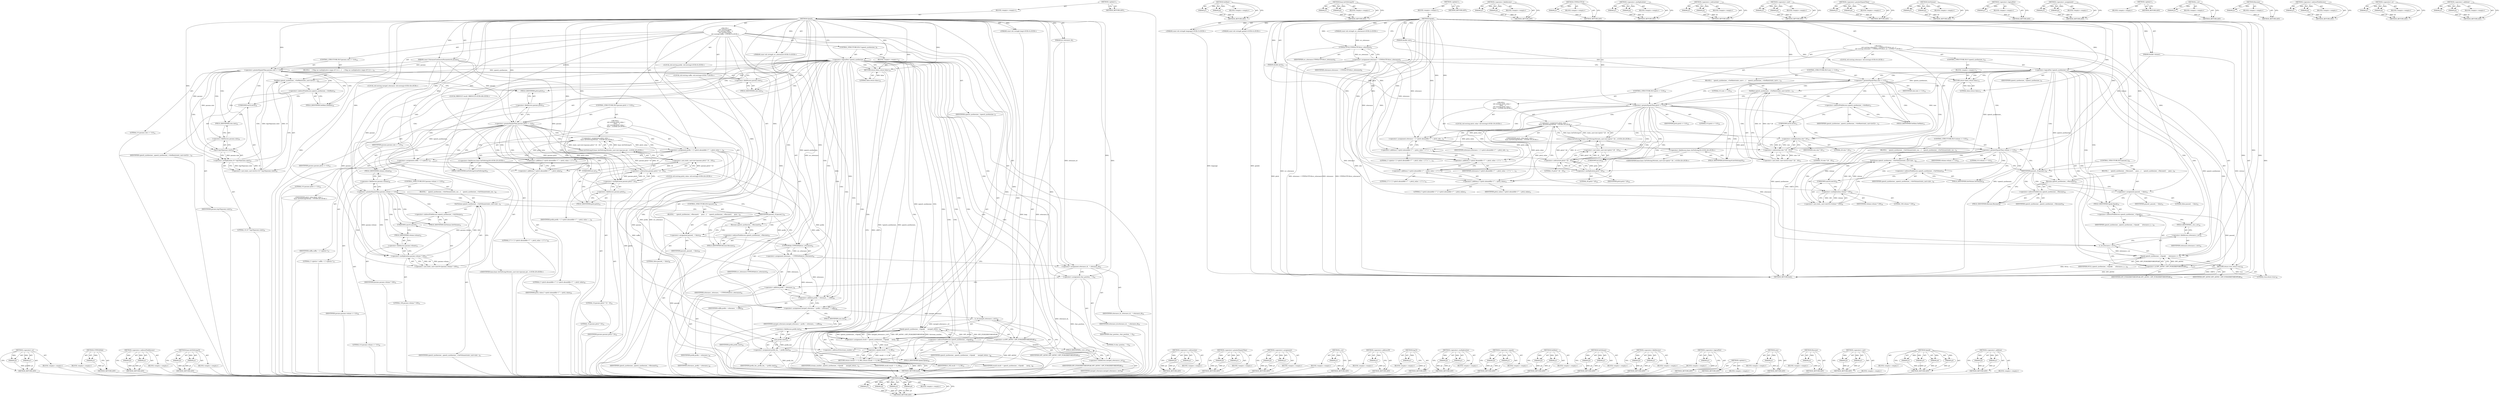 digraph "&lt;operator&gt;.addition" {
vulnerable_209 [label=<(METHOD,Speak)>];
vulnerable_210 [label=<(PARAM,p1)>];
vulnerable_211 [label=<(PARAM,p2)>];
vulnerable_212 [label=<(PARAM,p3)>];
vulnerable_213 [label=<(PARAM,p4)>];
vulnerable_214 [label=<(BLOCK,&lt;empty&gt;,&lt;empty&gt;)>];
vulnerable_215 [label=<(METHOD_RETURN,ANY)>];
vulnerable_160 [label=<(METHOD,SetRate)>];
vulnerable_161 [label=<(PARAM,p1)>];
vulnerable_162 [label=<(PARAM,p2)>];
vulnerable_163 [label=<(BLOCK,&lt;empty&gt;,&lt;empty&gt;)>];
vulnerable_164 [label=<(METHOD_RETURN,ANY)>];
vulnerable_185 [label=<(METHOD,base.IntToString16)>];
vulnerable_186 [label=<(PARAM,p1)>];
vulnerable_187 [label=<(PARAM,p2)>];
vulnerable_188 [label=<(BLOCK,&lt;empty&gt;,&lt;empty&gt;)>];
vulnerable_189 [label=<(METHOD_RETURN,ANY)>];
vulnerable_6 [label=<(METHOD,&lt;global&gt;)<SUB>1</SUB>>];
vulnerable_7 [label=<(BLOCK,&lt;empty&gt;,&lt;empty&gt;)<SUB>1</SUB>>];
vulnerable_8 [label=<(METHOD,Speak)<SUB>1</SUB>>];
vulnerable_9 [label="<(PARAM,const std::string&amp; src_utterance)<SUB>2</SUB>>"];
vulnerable_10 [label="<(PARAM,const std::string&amp; language)<SUB>3</SUB>>"];
vulnerable_11 [label="<(PARAM,const std::string&amp; gender)<SUB>4</SUB>>"];
vulnerable_12 [label=<(PARAM,double rate)<SUB>5</SUB>>];
vulnerable_13 [label=<(PARAM,double pitch)<SUB>6</SUB>>];
vulnerable_14 [label=<(PARAM,double volume)<SUB>7</SUB>>];
vulnerable_15 [label="<(BLOCK,{
  std::wstring utterance = UTF8ToUTF16(src_ut...,{
  std::wstring utterance = UTF8ToUTF16(src_ut...)<SUB>7</SUB>>"];
vulnerable_16 [label="<(LOCAL,std.wstring utterance: std.wstring)<SUB>8</SUB>>"];
vulnerable_17 [label=<(&lt;operator&gt;.assignment,utterance = UTF8ToUTF16(src_utterance))<SUB>8</SUB>>];
vulnerable_18 [label=<(IDENTIFIER,utterance,utterance = UTF8ToUTF16(src_utterance))<SUB>8</SUB>>];
vulnerable_19 [label=<(UTF8ToUTF16,UTF8ToUTF16(src_utterance))<SUB>8</SUB>>];
vulnerable_20 [label=<(IDENTIFIER,src_utterance,UTF8ToUTF16(src_utterance))<SUB>8</SUB>>];
vulnerable_21 [label=<(CONTROL_STRUCTURE,IF,if (!speech_synthesizer_))<SUB>10</SUB>>];
vulnerable_22 [label=<(&lt;operator&gt;.logicalNot,!speech_synthesizer_)<SUB>10</SUB>>];
vulnerable_23 [label=<(IDENTIFIER,speech_synthesizer_,!speech_synthesizer_)<SUB>10</SUB>>];
vulnerable_24 [label=<(BLOCK,&lt;empty&gt;,&lt;empty&gt;)<SUB>11</SUB>>];
vulnerable_25 [label=<(RETURN,return false;,return false;)<SUB>11</SUB>>];
vulnerable_26 [label=<(LITERAL,false,return false;)<SUB>11</SUB>>];
vulnerable_27 [label=<(CONTROL_STRUCTURE,IF,if (rate &gt;= 0.0))<SUB>14</SUB>>];
vulnerable_28 [label=<(&lt;operator&gt;.greaterEqualsThan,rate &gt;= 0.0)<SUB>14</SUB>>];
vulnerable_29 [label=<(IDENTIFIER,rate,rate &gt;= 0.0)<SUB>14</SUB>>];
vulnerable_30 [label=<(LITERAL,0.0,rate &gt;= 0.0)<SUB>14</SUB>>];
vulnerable_31 [label=<(BLOCK,{
    speech_synthesizer_-&gt;SetRate(static_cast&lt;...,{
    speech_synthesizer_-&gt;SetRate(static_cast&lt;...)<SUB>14</SUB>>];
vulnerable_32 [label=<(SetRate,speech_synthesizer_-&gt;SetRate(static_cast&lt;int32&gt;...)<SUB>15</SUB>>];
vulnerable_33 [label=<(&lt;operator&gt;.indirectFieldAccess,speech_synthesizer_-&gt;SetRate)<SUB>15</SUB>>];
vulnerable_34 [label=<(IDENTIFIER,speech_synthesizer_,speech_synthesizer_-&gt;SetRate(static_cast&lt;int32&gt;...)<SUB>15</SUB>>];
vulnerable_35 [label=<(FIELD_IDENTIFIER,SetRate,SetRate)<SUB>15</SUB>>];
vulnerable_36 [label=<(&lt;operator&gt;.cast,static_cast&lt;int32&gt;(rate * 20 - 10))<SUB>15</SUB>>];
vulnerable_37 [label=<(UNKNOWN,int32,int32)<SUB>15</SUB>>];
vulnerable_38 [label=<(&lt;operator&gt;.subtraction,rate * 20 - 10)<SUB>15</SUB>>];
vulnerable_39 [label=<(&lt;operator&gt;.multiplication,rate * 20)<SUB>15</SUB>>];
vulnerable_40 [label=<(IDENTIFIER,rate,rate * 20)<SUB>15</SUB>>];
vulnerable_41 [label=<(LITERAL,20,rate * 20)<SUB>15</SUB>>];
vulnerable_42 [label=<(LITERAL,10,rate * 20 - 10)<SUB>15</SUB>>];
vulnerable_43 [label=<(CONTROL_STRUCTURE,IF,if (pitch &gt;= 0.0))<SUB>18</SUB>>];
vulnerable_44 [label=<(&lt;operator&gt;.greaterEqualsThan,pitch &gt;= 0.0)<SUB>18</SUB>>];
vulnerable_45 [label=<(IDENTIFIER,pitch,pitch &gt;= 0.0)<SUB>18</SUB>>];
vulnerable_46 [label=<(LITERAL,0.0,pitch &gt;= 0.0)<SUB>18</SUB>>];
vulnerable_47 [label="<(BLOCK,{
     std::wstring pitch_value =
        base:...,{
     std::wstring pitch_value =
        base:...)<SUB>18</SUB>>"];
vulnerable_48 [label="<(LOCAL,std.wstring pitch_value: std.wstring)<SUB>19</SUB>>"];
vulnerable_49 [label="<(&lt;operator&gt;.assignment,pitch_value =
        base::IntToString16(stati...)<SUB>19</SUB>>"];
vulnerable_50 [label="<(IDENTIFIER,pitch_value,pitch_value =
        base::IntToString16(stati...)<SUB>19</SUB>>"];
vulnerable_51 [label="<(base.IntToString16,base::IntToString16(static_cast&lt;int&gt;(pitch * 20...)<SUB>20</SUB>>"];
vulnerable_52 [label="<(&lt;operator&gt;.fieldAccess,base::IntToString16)<SUB>20</SUB>>"];
vulnerable_53 [label="<(IDENTIFIER,base,base::IntToString16(static_cast&lt;int&gt;(pitch * 20...)<SUB>20</SUB>>"];
vulnerable_54 [label=<(FIELD_IDENTIFIER,IntToString16,IntToString16)<SUB>20</SUB>>];
vulnerable_55 [label=<(&lt;operator&gt;.cast,static_cast&lt;int&gt;(pitch * 20 - 10))<SUB>20</SUB>>];
vulnerable_56 [label=<(UNKNOWN,int,int)<SUB>20</SUB>>];
vulnerable_57 [label=<(&lt;operator&gt;.subtraction,pitch * 20 - 10)<SUB>20</SUB>>];
vulnerable_58 [label=<(&lt;operator&gt;.multiplication,pitch * 20)<SUB>20</SUB>>];
vulnerable_59 [label=<(IDENTIFIER,pitch,pitch * 20)<SUB>20</SUB>>];
vulnerable_60 [label=<(LITERAL,20,pitch * 20)<SUB>20</SUB>>];
vulnerable_61 [label=<(LITERAL,10,pitch * 20 - 10)<SUB>20</SUB>>];
vulnerable_62 [label=<(&lt;operator&gt;.assignment,utterance = L&quot;&lt;pitch absmiddle=\&quot;&quot; + pitch_valu...)<SUB>21</SUB>>];
vulnerable_63 [label=<(IDENTIFIER,utterance,utterance = L&quot;&lt;pitch absmiddle=\&quot;&quot; + pitch_valu...)<SUB>21</SUB>>];
vulnerable_64 [label=<(&lt;operator&gt;.addition,L&quot;&lt;pitch absmiddle=\&quot;&quot; + pitch_value + L&quot;\&quot;&gt;&quot; +...)<SUB>21</SUB>>];
vulnerable_65 [label=<(&lt;operator&gt;.addition,L&quot;&lt;pitch absmiddle=\&quot;&quot; + pitch_value + L&quot;\&quot;&gt;&quot; +...)<SUB>21</SUB>>];
vulnerable_66 [label=<(&lt;operator&gt;.addition,L&quot;&lt;pitch absmiddle=\&quot;&quot; + pitch_value + L&quot;\&quot;&gt;&quot;)<SUB>21</SUB>>];
vulnerable_67 [label=<(&lt;operator&gt;.addition,L&quot;&lt;pitch absmiddle=\&quot;&quot; + pitch_value)<SUB>21</SUB>>];
vulnerable_68 [label=<(LITERAL,L&quot;&lt;pitch absmiddle=\&quot;&quot;,L&quot;&lt;pitch absmiddle=\&quot;&quot; + pitch_value)<SUB>21</SUB>>];
vulnerable_69 [label=<(IDENTIFIER,pitch_value,L&quot;&lt;pitch absmiddle=\&quot;&quot; + pitch_value)<SUB>21</SUB>>];
vulnerable_70 [label=<(LITERAL,L&quot;\&quot;&gt;&quot;,L&quot;&lt;pitch absmiddle=\&quot;&quot; + pitch_value + L&quot;\&quot;&gt;&quot;)<SUB>21</SUB>>];
vulnerable_71 [label=<(IDENTIFIER,utterance,L&quot;&lt;pitch absmiddle=\&quot;&quot; + pitch_value + L&quot;\&quot;&gt;&quot; +...)<SUB>22</SUB>>];
vulnerable_72 [label=<(LITERAL,L&quot;&lt;/pitch&gt;&quot;,L&quot;&lt;pitch absmiddle=\&quot;&quot; + pitch_value + L&quot;\&quot;&gt;&quot; +...)<SUB>22</SUB>>];
vulnerable_73 [label=<(CONTROL_STRUCTURE,IF,if (volume &gt;= 0.0))<SUB>25</SUB>>];
vulnerable_74 [label=<(&lt;operator&gt;.greaterEqualsThan,volume &gt;= 0.0)<SUB>25</SUB>>];
vulnerable_75 [label=<(IDENTIFIER,volume,volume &gt;= 0.0)<SUB>25</SUB>>];
vulnerable_76 [label=<(LITERAL,0.0,volume &gt;= 0.0)<SUB>25</SUB>>];
vulnerable_77 [label=<(BLOCK,{
    speech_synthesizer_-&gt;SetVolume(static_cas...,{
    speech_synthesizer_-&gt;SetVolume(static_cas...)<SUB>25</SUB>>];
vulnerable_78 [label=<(SetVolume,speech_synthesizer_-&gt;SetVolume(static_cast&lt;uint...)<SUB>26</SUB>>];
vulnerable_79 [label=<(&lt;operator&gt;.indirectFieldAccess,speech_synthesizer_-&gt;SetVolume)<SUB>26</SUB>>];
vulnerable_80 [label=<(IDENTIFIER,speech_synthesizer_,speech_synthesizer_-&gt;SetVolume(static_cast&lt;uint...)<SUB>26</SUB>>];
vulnerable_81 [label=<(FIELD_IDENTIFIER,SetVolume,SetVolume)<SUB>26</SUB>>];
vulnerable_82 [label=<(&lt;operator&gt;.cast,static_cast&lt;uint16&gt;(volume * 100))<SUB>26</SUB>>];
vulnerable_83 [label=<(UNKNOWN,uint16,uint16)<SUB>26</SUB>>];
vulnerable_84 [label=<(&lt;operator&gt;.multiplication,volume * 100)<SUB>26</SUB>>];
vulnerable_85 [label=<(IDENTIFIER,volume,volume * 100)<SUB>26</SUB>>];
vulnerable_86 [label=<(LITERAL,100,volume * 100)<SUB>26</SUB>>];
vulnerable_87 [label=<(CONTROL_STRUCTURE,IF,if (paused_))<SUB>29</SUB>>];
vulnerable_88 [label=<(IDENTIFIER,paused_,if (paused_))<SUB>29</SUB>>];
vulnerable_89 [label=<(BLOCK,{
     speech_synthesizer_-&gt;Resume();
     paus...,{
     speech_synthesizer_-&gt;Resume();
     paus...)<SUB>29</SUB>>];
vulnerable_90 [label=<(Resume,speech_synthesizer_-&gt;Resume())<SUB>30</SUB>>];
vulnerable_91 [label=<(&lt;operator&gt;.indirectFieldAccess,speech_synthesizer_-&gt;Resume)<SUB>30</SUB>>];
vulnerable_92 [label=<(IDENTIFIER,speech_synthesizer_,speech_synthesizer_-&gt;Resume())<SUB>30</SUB>>];
vulnerable_93 [label=<(FIELD_IDENTIFIER,Resume,Resume)<SUB>30</SUB>>];
vulnerable_94 [label=<(&lt;operator&gt;.assignment,paused_ = false)<SUB>31</SUB>>];
vulnerable_95 [label=<(IDENTIFIER,paused_,paused_ = false)<SUB>31</SUB>>];
vulnerable_96 [label=<(LITERAL,false,paused_ = false)<SUB>31</SUB>>];
vulnerable_97 [label=<(Speak,speech_synthesizer_-&gt;Speak(
      utterance.c_s...)<SUB>33</SUB>>];
vulnerable_98 [label=<(&lt;operator&gt;.indirectFieldAccess,speech_synthesizer_-&gt;Speak)<SUB>33</SUB>>];
vulnerable_99 [label=<(IDENTIFIER,speech_synthesizer_,speech_synthesizer_-&gt;Speak(
      utterance.c_s...)<SUB>33</SUB>>];
vulnerable_100 [label=<(FIELD_IDENTIFIER,Speak,Speak)<SUB>33</SUB>>];
vulnerable_101 [label=<(c_str,utterance.c_str())<SUB>34</SUB>>];
vulnerable_102 [label=<(&lt;operator&gt;.fieldAccess,utterance.c_str)<SUB>34</SUB>>];
vulnerable_103 [label=<(IDENTIFIER,utterance,utterance.c_str())<SUB>34</SUB>>];
vulnerable_104 [label=<(FIELD_IDENTIFIER,c_str,c_str)<SUB>34</SUB>>];
vulnerable_105 [label=<(&lt;operator&gt;.or,SPF_ASYNC | SPF_PURGEBEFORESPEAK)<SUB>34</SUB>>];
vulnerable_106 [label=<(IDENTIFIER,SPF_ASYNC,SPF_ASYNC | SPF_PURGEBEFORESPEAK)<SUB>34</SUB>>];
vulnerable_107 [label=<(IDENTIFIER,SPF_PURGEBEFORESPEAK,SPF_ASYNC | SPF_PURGEBEFORESPEAK)<SUB>34</SUB>>];
vulnerable_108 [label=<(IDENTIFIER,NULL,speech_synthesizer_-&gt;Speak(
      utterance.c_s...)<SUB>34</SUB>>];
vulnerable_109 [label=<(RETURN,return true;,return true;)<SUB>36</SUB>>];
vulnerable_110 [label=<(LITERAL,true,return true;)<SUB>36</SUB>>];
vulnerable_111 [label=<(METHOD_RETURN,bool)<SUB>1</SUB>>];
vulnerable_113 [label=<(METHOD_RETURN,ANY)<SUB>1</SUB>>];
vulnerable_190 [label=<(METHOD,&lt;operator&gt;.fieldAccess)>];
vulnerable_191 [label=<(PARAM,p1)>];
vulnerable_192 [label=<(PARAM,p2)>];
vulnerable_193 [label=<(BLOCK,&lt;empty&gt;,&lt;empty&gt;)>];
vulnerable_194 [label=<(METHOD_RETURN,ANY)>];
vulnerable_147 [label=<(METHOD,UTF8ToUTF16)>];
vulnerable_148 [label=<(PARAM,p1)>];
vulnerable_149 [label=<(BLOCK,&lt;empty&gt;,&lt;empty&gt;)>];
vulnerable_150 [label=<(METHOD_RETURN,ANY)>];
vulnerable_180 [label=<(METHOD,&lt;operator&gt;.multiplication)>];
vulnerable_181 [label=<(PARAM,p1)>];
vulnerable_182 [label=<(PARAM,p2)>];
vulnerable_183 [label=<(BLOCK,&lt;empty&gt;,&lt;empty&gt;)>];
vulnerable_184 [label=<(METHOD_RETURN,ANY)>];
vulnerable_175 [label=<(METHOD,&lt;operator&gt;.subtraction)>];
vulnerable_176 [label=<(PARAM,p1)>];
vulnerable_177 [label=<(PARAM,p2)>];
vulnerable_178 [label=<(BLOCK,&lt;empty&gt;,&lt;empty&gt;)>];
vulnerable_179 [label=<(METHOD_RETURN,ANY)>];
vulnerable_170 [label=<(METHOD,&lt;operator&gt;.cast)>];
vulnerable_171 [label=<(PARAM,p1)>];
vulnerable_172 [label=<(PARAM,p2)>];
vulnerable_173 [label=<(BLOCK,&lt;empty&gt;,&lt;empty&gt;)>];
vulnerable_174 [label=<(METHOD_RETURN,ANY)>];
vulnerable_155 [label=<(METHOD,&lt;operator&gt;.greaterEqualsThan)>];
vulnerable_156 [label=<(PARAM,p1)>];
vulnerable_157 [label=<(PARAM,p2)>];
vulnerable_158 [label=<(BLOCK,&lt;empty&gt;,&lt;empty&gt;)>];
vulnerable_159 [label=<(METHOD_RETURN,ANY)>];
vulnerable_200 [label=<(METHOD,SetVolume)>];
vulnerable_201 [label=<(PARAM,p1)>];
vulnerable_202 [label=<(PARAM,p2)>];
vulnerable_203 [label=<(BLOCK,&lt;empty&gt;,&lt;empty&gt;)>];
vulnerable_204 [label=<(METHOD_RETURN,ANY)>];
vulnerable_151 [label=<(METHOD,&lt;operator&gt;.logicalNot)>];
vulnerable_152 [label=<(PARAM,p1)>];
vulnerable_153 [label=<(BLOCK,&lt;empty&gt;,&lt;empty&gt;)>];
vulnerable_154 [label=<(METHOD_RETURN,ANY)>];
vulnerable_142 [label=<(METHOD,&lt;operator&gt;.assignment)>];
vulnerable_143 [label=<(PARAM,p1)>];
vulnerable_144 [label=<(PARAM,p2)>];
vulnerable_145 [label=<(BLOCK,&lt;empty&gt;,&lt;empty&gt;)>];
vulnerable_146 [label=<(METHOD_RETURN,ANY)>];
vulnerable_136 [label=<(METHOD,&lt;global&gt;)<SUB>1</SUB>>];
vulnerable_137 [label=<(BLOCK,&lt;empty&gt;,&lt;empty&gt;)>];
vulnerable_138 [label=<(METHOD_RETURN,ANY)>];
vulnerable_216 [label=<(METHOD,c_str)>];
vulnerable_217 [label=<(PARAM,p1)>];
vulnerable_218 [label=<(BLOCK,&lt;empty&gt;,&lt;empty&gt;)>];
vulnerable_219 [label=<(METHOD_RETURN,ANY)>];
vulnerable_205 [label=<(METHOD,Resume)>];
vulnerable_206 [label=<(PARAM,p1)>];
vulnerable_207 [label=<(BLOCK,&lt;empty&gt;,&lt;empty&gt;)>];
vulnerable_208 [label=<(METHOD_RETURN,ANY)>];
vulnerable_165 [label=<(METHOD,&lt;operator&gt;.indirectFieldAccess)>];
vulnerable_166 [label=<(PARAM,p1)>];
vulnerable_167 [label=<(PARAM,p2)>];
vulnerable_168 [label=<(BLOCK,&lt;empty&gt;,&lt;empty&gt;)>];
vulnerable_169 [label=<(METHOD_RETURN,ANY)>];
vulnerable_220 [label=<(METHOD,&lt;operator&gt;.or)>];
vulnerable_221 [label=<(PARAM,p1)>];
vulnerable_222 [label=<(PARAM,p2)>];
vulnerable_223 [label=<(BLOCK,&lt;empty&gt;,&lt;empty&gt;)>];
vulnerable_224 [label=<(METHOD_RETURN,ANY)>];
vulnerable_195 [label=<(METHOD,&lt;operator&gt;.addition)>];
vulnerable_196 [label=<(PARAM,p1)>];
vulnerable_197 [label=<(PARAM,p2)>];
vulnerable_198 [label=<(BLOCK,&lt;empty&gt;,&lt;empty&gt;)>];
vulnerable_199 [label=<(METHOD_RETURN,ANY)>];
fixed_267 [label=<(METHOD,&lt;operator&gt;.or)>];
fixed_268 [label=<(PARAM,p1)>];
fixed_269 [label=<(PARAM,p2)>];
fixed_270 [label=<(BLOCK,&lt;empty&gt;,&lt;empty&gt;)>];
fixed_271 [label=<(METHOD_RETURN,ANY)>];
fixed_248 [label=<(METHOD,UTF8ToWide)>];
fixed_249 [label=<(PARAM,p1)>];
fixed_250 [label=<(BLOCK,&lt;empty&gt;,&lt;empty&gt;)>];
fixed_251 [label=<(METHOD_RETURN,ANY)>];
fixed_200 [label=<(METHOD,&lt;operator&gt;.indirectFieldAccess)>];
fixed_201 [label=<(PARAM,p1)>];
fixed_202 [label=<(PARAM,p2)>];
fixed_203 [label=<(BLOCK,&lt;empty&gt;,&lt;empty&gt;)>];
fixed_204 [label=<(METHOD_RETURN,ANY)>];
fixed_224 [label=<(METHOD,base.IntToString16)>];
fixed_225 [label=<(PARAM,p1)>];
fixed_226 [label=<(PARAM,p2)>];
fixed_227 [label=<(BLOCK,&lt;empty&gt;,&lt;empty&gt;)>];
fixed_228 [label=<(METHOD_RETURN,ANY)>];
fixed_6 [label=<(METHOD,&lt;global&gt;)<SUB>1</SUB>>];
fixed_7 [label=<(BLOCK,&lt;empty&gt;,&lt;empty&gt;)<SUB>1</SUB>>];
fixed_8 [label=<(METHOD,Speak)<SUB>1</SUB>>];
fixed_9 [label=<(PARAM,int utterance_id)<SUB>2</SUB>>];
fixed_10 [label="<(PARAM,const std::string&amp; src_utterance)<SUB>3</SUB>>"];
fixed_11 [label="<(PARAM,const std::string&amp; lang)<SUB>4</SUB>>"];
fixed_12 [label=<(PARAM,const UtteranceContinuousParameters&amp; params)<SUB>5</SUB>>];
fixed_13 [label="<(BLOCK,{
  std::wstring prefix;
  std::wstring suffix;...,{
  std::wstring prefix;
  std::wstring suffix;...)<SUB>5</SUB>>"];
fixed_14 [label="<(LOCAL,std.wstring prefix: std.wstring)<SUB>6</SUB>>"];
fixed_15 [label="<(LOCAL,std.wstring suffix: std.wstring)<SUB>7</SUB>>"];
fixed_16 [label=<(CONTROL_STRUCTURE,IF,if (!speech_synthesizer_))<SUB>9</SUB>>];
fixed_17 [label=<(&lt;operator&gt;.logicalNot,!speech_synthesizer_)<SUB>9</SUB>>];
fixed_18 [label=<(IDENTIFIER,speech_synthesizer_,!speech_synthesizer_)<SUB>9</SUB>>];
fixed_19 [label=<(BLOCK,&lt;empty&gt;,&lt;empty&gt;)<SUB>10</SUB>>];
fixed_20 [label=<(RETURN,return false;,return false;)<SUB>10</SUB>>];
fixed_21 [label=<(LITERAL,false,return false;)<SUB>10</SUB>>];
fixed_22 [label=<(CONTROL_STRUCTURE,IF,if (params.rate &gt;= 0.0))<SUB>14</SUB>>];
fixed_23 [label=<(&lt;operator&gt;.greaterEqualsThan,params.rate &gt;= 0.0)<SUB>14</SUB>>];
fixed_24 [label=<(&lt;operator&gt;.fieldAccess,params.rate)<SUB>14</SUB>>];
fixed_25 [label=<(IDENTIFIER,params,params.rate &gt;= 0.0)<SUB>14</SUB>>];
fixed_26 [label=<(FIELD_IDENTIFIER,rate,rate)<SUB>14</SUB>>];
fixed_27 [label=<(LITERAL,0.0,params.rate &gt;= 0.0)<SUB>14</SUB>>];
fixed_28 [label=<(BLOCK,{
    // Map our multiplicative range of 0.1x t...,{
    // Map our multiplicative range of 0.1x t...)<SUB>14</SUB>>];
fixed_29 [label=<(SetRate,speech_synthesizer_-&gt;SetRate(static_cast&lt;int32&gt;...)<SUB>20</SUB>>];
fixed_30 [label=<(&lt;operator&gt;.indirectFieldAccess,speech_synthesizer_-&gt;SetRate)<SUB>20</SUB>>];
fixed_31 [label=<(IDENTIFIER,speech_synthesizer_,speech_synthesizer_-&gt;SetRate(static_cast&lt;int32&gt;...)<SUB>20</SUB>>];
fixed_32 [label=<(FIELD_IDENTIFIER,SetRate,SetRate)<SUB>20</SUB>>];
fixed_33 [label=<(&lt;operator&gt;.cast,static_cast&lt;int32&gt;(10 * log10(params.rate)))<SUB>20</SUB>>];
fixed_34 [label=<(UNKNOWN,int32,int32)<SUB>20</SUB>>];
fixed_35 [label=<(&lt;operator&gt;.multiplication,10 * log10(params.rate))<SUB>20</SUB>>];
fixed_36 [label=<(LITERAL,10,10 * log10(params.rate))<SUB>20</SUB>>];
fixed_37 [label=<(log10,log10(params.rate))<SUB>20</SUB>>];
fixed_38 [label=<(&lt;operator&gt;.fieldAccess,params.rate)<SUB>20</SUB>>];
fixed_39 [label=<(IDENTIFIER,params,log10(params.rate))<SUB>20</SUB>>];
fixed_40 [label=<(FIELD_IDENTIFIER,rate,rate)<SUB>20</SUB>>];
fixed_41 [label=<(CONTROL_STRUCTURE,IF,if (params.pitch &gt;= 0.0))<SUB>23</SUB>>];
fixed_42 [label=<(&lt;operator&gt;.greaterEqualsThan,params.pitch &gt;= 0.0)<SUB>23</SUB>>];
fixed_43 [label=<(&lt;operator&gt;.fieldAccess,params.pitch)<SUB>23</SUB>>];
fixed_44 [label=<(IDENTIFIER,params,params.pitch &gt;= 0.0)<SUB>23</SUB>>];
fixed_45 [label=<(FIELD_IDENTIFIER,pitch,pitch)<SUB>23</SUB>>];
fixed_46 [label=<(LITERAL,0.0,params.pitch &gt;= 0.0)<SUB>23</SUB>>];
fixed_47 [label="<(BLOCK,{
     std::wstring pitch_value =
        base:...,{
     std::wstring pitch_value =
        base:...)<SUB>23</SUB>>"];
fixed_48 [label="<(LOCAL,std.wstring pitch_value: std.wstring)<SUB>24</SUB>>"];
fixed_49 [label="<(&lt;operator&gt;.assignment,pitch_value =
        base::IntToString16(stati...)<SUB>24</SUB>>"];
fixed_50 [label="<(IDENTIFIER,pitch_value,pitch_value =
        base::IntToString16(stati...)<SUB>24</SUB>>"];
fixed_51 [label="<(base.IntToString16,base::IntToString16(static_cast&lt;int&gt;(params.pit...)<SUB>25</SUB>>"];
fixed_52 [label="<(&lt;operator&gt;.fieldAccess,base::IntToString16)<SUB>25</SUB>>"];
fixed_53 [label="<(IDENTIFIER,base,base::IntToString16(static_cast&lt;int&gt;(params.pit...)<SUB>25</SUB>>"];
fixed_54 [label=<(FIELD_IDENTIFIER,IntToString16,IntToString16)<SUB>25</SUB>>];
fixed_55 [label=<(&lt;operator&gt;.cast,static_cast&lt;int&gt;(params.pitch * 10 - 10))<SUB>25</SUB>>];
fixed_56 [label=<(UNKNOWN,int,int)<SUB>25</SUB>>];
fixed_57 [label=<(&lt;operator&gt;.subtraction,params.pitch * 10 - 10)<SUB>25</SUB>>];
fixed_58 [label=<(&lt;operator&gt;.multiplication,params.pitch * 10)<SUB>25</SUB>>];
fixed_59 [label=<(&lt;operator&gt;.fieldAccess,params.pitch)<SUB>25</SUB>>];
fixed_60 [label=<(IDENTIFIER,params,params.pitch * 10)<SUB>25</SUB>>];
fixed_61 [label=<(FIELD_IDENTIFIER,pitch,pitch)<SUB>25</SUB>>];
fixed_62 [label=<(LITERAL,10,params.pitch * 10)<SUB>25</SUB>>];
fixed_63 [label=<(LITERAL,10,params.pitch * 10 - 10)<SUB>25</SUB>>];
fixed_64 [label=<(&lt;operator&gt;.assignment,prefix = L&quot;&lt;pitch absmiddle=\&quot;&quot; + pitch_value +...)<SUB>26</SUB>>];
fixed_65 [label=<(IDENTIFIER,prefix,prefix = L&quot;&lt;pitch absmiddle=\&quot;&quot; + pitch_value +...)<SUB>26</SUB>>];
fixed_66 [label=<(&lt;operator&gt;.addition,L&quot;&lt;pitch absmiddle=\&quot;&quot; + pitch_value + L&quot;\&quot;&gt;&quot;)<SUB>26</SUB>>];
fixed_67 [label=<(&lt;operator&gt;.addition,L&quot;&lt;pitch absmiddle=\&quot;&quot; + pitch_value)<SUB>26</SUB>>];
fixed_68 [label=<(LITERAL,L&quot;&lt;pitch absmiddle=\&quot;&quot;,L&quot;&lt;pitch absmiddle=\&quot;&quot; + pitch_value)<SUB>26</SUB>>];
fixed_69 [label=<(IDENTIFIER,pitch_value,L&quot;&lt;pitch absmiddle=\&quot;&quot; + pitch_value)<SUB>26</SUB>>];
fixed_70 [label=<(LITERAL,L&quot;\&quot;&gt;&quot;,L&quot;&lt;pitch absmiddle=\&quot;&quot; + pitch_value + L&quot;\&quot;&gt;&quot;)<SUB>26</SUB>>];
fixed_71 [label=<(&lt;operator&gt;.assignment,suffix = L&quot;&lt;/pitch&gt;&quot;)<SUB>27</SUB>>];
fixed_72 [label=<(IDENTIFIER,suffix,suffix = L&quot;&lt;/pitch&gt;&quot;)<SUB>27</SUB>>];
fixed_73 [label=<(LITERAL,L&quot;&lt;/pitch&gt;&quot;,suffix = L&quot;&lt;/pitch&gt;&quot;)<SUB>27</SUB>>];
fixed_74 [label=<(CONTROL_STRUCTURE,IF,if (params.volume &gt;= 0.0))<SUB>30</SUB>>];
fixed_75 [label=<(&lt;operator&gt;.greaterEqualsThan,params.volume &gt;= 0.0)<SUB>30</SUB>>];
fixed_76 [label=<(&lt;operator&gt;.fieldAccess,params.volume)<SUB>30</SUB>>];
fixed_77 [label=<(IDENTIFIER,params,params.volume &gt;= 0.0)<SUB>30</SUB>>];
fixed_78 [label=<(FIELD_IDENTIFIER,volume,volume)<SUB>30</SUB>>];
fixed_79 [label=<(LITERAL,0.0,params.volume &gt;= 0.0)<SUB>30</SUB>>];
fixed_80 [label=<(BLOCK,{
    speech_synthesizer_-&gt;SetVolume(static_cas...,{
    speech_synthesizer_-&gt;SetVolume(static_cas...)<SUB>30</SUB>>];
fixed_81 [label=<(SetVolume,speech_synthesizer_-&gt;SetVolume(static_cast&lt;uint...)<SUB>31</SUB>>];
fixed_82 [label=<(&lt;operator&gt;.indirectFieldAccess,speech_synthesizer_-&gt;SetVolume)<SUB>31</SUB>>];
fixed_83 [label=<(IDENTIFIER,speech_synthesizer_,speech_synthesizer_-&gt;SetVolume(static_cast&lt;uint...)<SUB>31</SUB>>];
fixed_84 [label=<(FIELD_IDENTIFIER,SetVolume,SetVolume)<SUB>31</SUB>>];
fixed_85 [label=<(&lt;operator&gt;.cast,static_cast&lt;uint16&gt;(params.volume * 100))<SUB>31</SUB>>];
fixed_86 [label=<(UNKNOWN,uint16,uint16)<SUB>31</SUB>>];
fixed_87 [label=<(&lt;operator&gt;.multiplication,params.volume * 100)<SUB>31</SUB>>];
fixed_88 [label=<(&lt;operator&gt;.fieldAccess,params.volume)<SUB>31</SUB>>];
fixed_89 [label=<(IDENTIFIER,params,params.volume * 100)<SUB>31</SUB>>];
fixed_90 [label=<(FIELD_IDENTIFIER,volume,volume)<SUB>31</SUB>>];
fixed_91 [label=<(LITERAL,100,params.volume * 100)<SUB>31</SUB>>];
fixed_92 [label=<(CONTROL_STRUCTURE,IF,if (paused_))<SUB>34</SUB>>];
fixed_93 [label=<(IDENTIFIER,paused_,if (paused_))<SUB>34</SUB>>];
fixed_94 [label=<(BLOCK,{
     speech_synthesizer_-&gt;Resume();
     paus...,{
     speech_synthesizer_-&gt;Resume();
     paus...)<SUB>34</SUB>>];
fixed_95 [label=<(Resume,speech_synthesizer_-&gt;Resume())<SUB>35</SUB>>];
fixed_96 [label=<(&lt;operator&gt;.indirectFieldAccess,speech_synthesizer_-&gt;Resume)<SUB>35</SUB>>];
fixed_97 [label=<(IDENTIFIER,speech_synthesizer_,speech_synthesizer_-&gt;Resume())<SUB>35</SUB>>];
fixed_98 [label=<(FIELD_IDENTIFIER,Resume,Resume)<SUB>35</SUB>>];
fixed_99 [label=<(&lt;operator&gt;.assignment,paused_ = false)<SUB>36</SUB>>];
fixed_100 [label=<(IDENTIFIER,paused_,paused_ = false)<SUB>36</SUB>>];
fixed_101 [label=<(LITERAL,false,paused_ = false)<SUB>36</SUB>>];
fixed_102 [label=<(&lt;operator&gt;.assignment,utterance_ = UTF8ToWide(src_utterance))<SUB>41</SUB>>];
fixed_103 [label=<(IDENTIFIER,utterance_,utterance_ = UTF8ToWide(src_utterance))<SUB>41</SUB>>];
fixed_104 [label=<(UTF8ToWide,UTF8ToWide(src_utterance))<SUB>41</SUB>>];
fixed_105 [label=<(IDENTIFIER,src_utterance,UTF8ToWide(src_utterance))<SUB>41</SUB>>];
fixed_106 [label=<(&lt;operator&gt;.assignment,utterance_id_ = utterance_id)<SUB>42</SUB>>];
fixed_107 [label=<(IDENTIFIER,utterance_id_,utterance_id_ = utterance_id)<SUB>42</SUB>>];
fixed_108 [label=<(IDENTIFIER,utterance_id,utterance_id_ = utterance_id)<SUB>42</SUB>>];
fixed_109 [label=<(&lt;operator&gt;.assignment,char_position_ = 0)<SUB>43</SUB>>];
fixed_110 [label=<(IDENTIFIER,char_position_,char_position_ = 0)<SUB>43</SUB>>];
fixed_111 [label=<(LITERAL,0,char_position_ = 0)<SUB>43</SUB>>];
fixed_112 [label="<(LOCAL,std.wstring merged_utterance: std.wstring)<SUB>44</SUB>>"];
fixed_113 [label=<(&lt;operator&gt;.assignment,merged_utterance = prefix + utterance_ + suffix)<SUB>44</SUB>>];
fixed_114 [label=<(IDENTIFIER,merged_utterance,merged_utterance = prefix + utterance_ + suffix)<SUB>44</SUB>>];
fixed_115 [label=<(&lt;operator&gt;.addition,prefix + utterance_ + suffix)<SUB>44</SUB>>];
fixed_116 [label=<(&lt;operator&gt;.addition,prefix + utterance_)<SUB>44</SUB>>];
fixed_117 [label=<(IDENTIFIER,prefix,prefix + utterance_)<SUB>44</SUB>>];
fixed_118 [label=<(IDENTIFIER,utterance_,prefix + utterance_)<SUB>44</SUB>>];
fixed_119 [label=<(IDENTIFIER,suffix,prefix + utterance_ + suffix)<SUB>44</SUB>>];
fixed_120 [label=<(&lt;operator&gt;.assignment,prefix_len_ = prefix.size())<SUB>45</SUB>>];
fixed_121 [label=<(IDENTIFIER,prefix_len_,prefix_len_ = prefix.size())<SUB>45</SUB>>];
fixed_122 [label=<(size,prefix.size())<SUB>45</SUB>>];
fixed_123 [label=<(&lt;operator&gt;.fieldAccess,prefix.size)<SUB>45</SUB>>];
fixed_124 [label=<(IDENTIFIER,prefix,prefix.size())<SUB>45</SUB>>];
fixed_125 [label=<(FIELD_IDENTIFIER,size,size)<SUB>45</SUB>>];
fixed_126 [label="<(LOCAL,HRESULT result: HRESULT)<SUB>48</SUB>>"];
fixed_127 [label=<(&lt;operator&gt;.assignment,result = speech_synthesizer_-&gt;Speak(
      merg...)<SUB>48</SUB>>];
fixed_128 [label=<(IDENTIFIER,result,result = speech_synthesizer_-&gt;Speak(
      merg...)<SUB>48</SUB>>];
fixed_129 [label=<(Speak,speech_synthesizer_-&gt;Speak(
      merged_uttera...)<SUB>48</SUB>>];
fixed_130 [label=<(&lt;operator&gt;.indirectFieldAccess,speech_synthesizer_-&gt;Speak)<SUB>48</SUB>>];
fixed_131 [label=<(IDENTIFIER,speech_synthesizer_,speech_synthesizer_-&gt;Speak(
      merged_uttera...)<SUB>48</SUB>>];
fixed_132 [label=<(FIELD_IDENTIFIER,Speak,Speak)<SUB>48</SUB>>];
fixed_133 [label=<(c_str,merged_utterance.c_str())<SUB>49</SUB>>];
fixed_134 [label=<(&lt;operator&gt;.fieldAccess,merged_utterance.c_str)<SUB>49</SUB>>];
fixed_135 [label=<(IDENTIFIER,merged_utterance,merged_utterance.c_str())<SUB>49</SUB>>];
fixed_136 [label=<(FIELD_IDENTIFIER,c_str,c_str)<SUB>49</SUB>>];
fixed_137 [label=<(&lt;operator&gt;.or,SPF_ASYNC | SPF_PURGEBEFORESPEAK)<SUB>50</SUB>>];
fixed_138 [label=<(IDENTIFIER,SPF_ASYNC,SPF_ASYNC | SPF_PURGEBEFORESPEAK)<SUB>50</SUB>>];
fixed_139 [label=<(IDENTIFIER,SPF_PURGEBEFORESPEAK,SPF_ASYNC | SPF_PURGEBEFORESPEAK)<SUB>50</SUB>>];
fixed_140 [label=<(&lt;operator&gt;.addressOf,&amp;stream_number_)<SUB>51</SUB>>];
fixed_141 [label=<(IDENTIFIER,stream_number_,speech_synthesizer_-&gt;Speak(
      merged_uttera...)<SUB>51</SUB>>];
fixed_142 [label=<(RETURN,return (result == S_OK);,return (result == S_OK);)<SUB>52</SUB>>];
fixed_143 [label=<(&lt;operator&gt;.equals,result == S_OK)<SUB>52</SUB>>];
fixed_144 [label=<(IDENTIFIER,result,result == S_OK)<SUB>52</SUB>>];
fixed_145 [label=<(IDENTIFIER,S_OK,result == S_OK)<SUB>52</SUB>>];
fixed_146 [label=<(METHOD_RETURN,bool)<SUB>1</SUB>>];
fixed_148 [label=<(METHOD_RETURN,ANY)<SUB>1</SUB>>];
fixed_229 [label=<(METHOD,&lt;operator&gt;.subtraction)>];
fixed_230 [label=<(PARAM,p1)>];
fixed_231 [label=<(PARAM,p2)>];
fixed_232 [label=<(BLOCK,&lt;empty&gt;,&lt;empty&gt;)>];
fixed_233 [label=<(METHOD_RETURN,ANY)>];
fixed_185 [label=<(METHOD,&lt;operator&gt;.greaterEqualsThan)>];
fixed_186 [label=<(PARAM,p1)>];
fixed_187 [label=<(PARAM,p2)>];
fixed_188 [label=<(BLOCK,&lt;empty&gt;,&lt;empty&gt;)>];
fixed_189 [label=<(METHOD_RETURN,ANY)>];
fixed_219 [label=<(METHOD,&lt;operator&gt;.assignment)>];
fixed_220 [label=<(PARAM,p1)>];
fixed_221 [label=<(PARAM,p2)>];
fixed_222 [label=<(BLOCK,&lt;empty&gt;,&lt;empty&gt;)>];
fixed_223 [label=<(METHOD_RETURN,ANY)>];
fixed_263 [label=<(METHOD,c_str)>];
fixed_264 [label=<(PARAM,p1)>];
fixed_265 [label=<(BLOCK,&lt;empty&gt;,&lt;empty&gt;)>];
fixed_266 [label=<(METHOD_RETURN,ANY)>];
fixed_272 [label=<(METHOD,&lt;operator&gt;.addressOf)>];
fixed_273 [label=<(PARAM,p1)>];
fixed_274 [label=<(BLOCK,&lt;empty&gt;,&lt;empty&gt;)>];
fixed_275 [label=<(METHOD_RETURN,ANY)>];
fixed_215 [label=<(METHOD,log10)>];
fixed_216 [label=<(PARAM,p1)>];
fixed_217 [label=<(BLOCK,&lt;empty&gt;,&lt;empty&gt;)>];
fixed_218 [label=<(METHOD_RETURN,ANY)>];
fixed_210 [label=<(METHOD,&lt;operator&gt;.multiplication)>];
fixed_211 [label=<(PARAM,p1)>];
fixed_212 [label=<(PARAM,p2)>];
fixed_213 [label=<(BLOCK,&lt;empty&gt;,&lt;empty&gt;)>];
fixed_214 [label=<(METHOD_RETURN,ANY)>];
fixed_276 [label=<(METHOD,&lt;operator&gt;.equals)>];
fixed_277 [label=<(PARAM,p1)>];
fixed_278 [label=<(PARAM,p2)>];
fixed_279 [label=<(BLOCK,&lt;empty&gt;,&lt;empty&gt;)>];
fixed_280 [label=<(METHOD_RETURN,ANY)>];
fixed_195 [label=<(METHOD,SetRate)>];
fixed_196 [label=<(PARAM,p1)>];
fixed_197 [label=<(PARAM,p2)>];
fixed_198 [label=<(BLOCK,&lt;empty&gt;,&lt;empty&gt;)>];
fixed_199 [label=<(METHOD_RETURN,ANY)>];
fixed_239 [label=<(METHOD,SetVolume)>];
fixed_240 [label=<(PARAM,p1)>];
fixed_241 [label=<(PARAM,p2)>];
fixed_242 [label=<(BLOCK,&lt;empty&gt;,&lt;empty&gt;)>];
fixed_243 [label=<(METHOD_RETURN,ANY)>];
fixed_190 [label=<(METHOD,&lt;operator&gt;.fieldAccess)>];
fixed_191 [label=<(PARAM,p1)>];
fixed_192 [label=<(PARAM,p2)>];
fixed_193 [label=<(BLOCK,&lt;empty&gt;,&lt;empty&gt;)>];
fixed_194 [label=<(METHOD_RETURN,ANY)>];
fixed_181 [label=<(METHOD,&lt;operator&gt;.logicalNot)>];
fixed_182 [label=<(PARAM,p1)>];
fixed_183 [label=<(BLOCK,&lt;empty&gt;,&lt;empty&gt;)>];
fixed_184 [label=<(METHOD_RETURN,ANY)>];
fixed_175 [label=<(METHOD,&lt;global&gt;)<SUB>1</SUB>>];
fixed_176 [label=<(BLOCK,&lt;empty&gt;,&lt;empty&gt;)>];
fixed_177 [label=<(METHOD_RETURN,ANY)>];
fixed_252 [label=<(METHOD,size)>];
fixed_253 [label=<(PARAM,p1)>];
fixed_254 [label=<(BLOCK,&lt;empty&gt;,&lt;empty&gt;)>];
fixed_255 [label=<(METHOD_RETURN,ANY)>];
fixed_244 [label=<(METHOD,Resume)>];
fixed_245 [label=<(PARAM,p1)>];
fixed_246 [label=<(BLOCK,&lt;empty&gt;,&lt;empty&gt;)>];
fixed_247 [label=<(METHOD_RETURN,ANY)>];
fixed_205 [label=<(METHOD,&lt;operator&gt;.cast)>];
fixed_206 [label=<(PARAM,p1)>];
fixed_207 [label=<(PARAM,p2)>];
fixed_208 [label=<(BLOCK,&lt;empty&gt;,&lt;empty&gt;)>];
fixed_209 [label=<(METHOD_RETURN,ANY)>];
fixed_256 [label=<(METHOD,Speak)>];
fixed_257 [label=<(PARAM,p1)>];
fixed_258 [label=<(PARAM,p2)>];
fixed_259 [label=<(PARAM,p3)>];
fixed_260 [label=<(PARAM,p4)>];
fixed_261 [label=<(BLOCK,&lt;empty&gt;,&lt;empty&gt;)>];
fixed_262 [label=<(METHOD_RETURN,ANY)>];
fixed_234 [label=<(METHOD,&lt;operator&gt;.addition)>];
fixed_235 [label=<(PARAM,p1)>];
fixed_236 [label=<(PARAM,p2)>];
fixed_237 [label=<(BLOCK,&lt;empty&gt;,&lt;empty&gt;)>];
fixed_238 [label=<(METHOD_RETURN,ANY)>];
vulnerable_209 -> vulnerable_210  [key=0, label="AST: "];
vulnerable_209 -> vulnerable_210  [key=1, label="DDG: "];
vulnerable_209 -> vulnerable_214  [key=0, label="AST: "];
vulnerable_209 -> vulnerable_211  [key=0, label="AST: "];
vulnerable_209 -> vulnerable_211  [key=1, label="DDG: "];
vulnerable_209 -> vulnerable_215  [key=0, label="AST: "];
vulnerable_209 -> vulnerable_215  [key=1, label="CFG: "];
vulnerable_209 -> vulnerable_212  [key=0, label="AST: "];
vulnerable_209 -> vulnerable_212  [key=1, label="DDG: "];
vulnerable_209 -> vulnerable_213  [key=0, label="AST: "];
vulnerable_209 -> vulnerable_213  [key=1, label="DDG: "];
vulnerable_210 -> vulnerable_215  [key=0, label="DDG: p1"];
vulnerable_211 -> vulnerable_215  [key=0, label="DDG: p2"];
vulnerable_212 -> vulnerable_215  [key=0, label="DDG: p3"];
vulnerable_213 -> vulnerable_215  [key=0, label="DDG: p4"];
vulnerable_160 -> vulnerable_161  [key=0, label="AST: "];
vulnerable_160 -> vulnerable_161  [key=1, label="DDG: "];
vulnerable_160 -> vulnerable_163  [key=0, label="AST: "];
vulnerable_160 -> vulnerable_162  [key=0, label="AST: "];
vulnerable_160 -> vulnerable_162  [key=1, label="DDG: "];
vulnerable_160 -> vulnerable_164  [key=0, label="AST: "];
vulnerable_160 -> vulnerable_164  [key=1, label="CFG: "];
vulnerable_161 -> vulnerable_164  [key=0, label="DDG: p1"];
vulnerable_162 -> vulnerable_164  [key=0, label="DDG: p2"];
vulnerable_185 -> vulnerable_186  [key=0, label="AST: "];
vulnerable_185 -> vulnerable_186  [key=1, label="DDG: "];
vulnerable_185 -> vulnerable_188  [key=0, label="AST: "];
vulnerable_185 -> vulnerable_187  [key=0, label="AST: "];
vulnerable_185 -> vulnerable_187  [key=1, label="DDG: "];
vulnerable_185 -> vulnerable_189  [key=0, label="AST: "];
vulnerable_185 -> vulnerable_189  [key=1, label="CFG: "];
vulnerable_186 -> vulnerable_189  [key=0, label="DDG: p1"];
vulnerable_187 -> vulnerable_189  [key=0, label="DDG: p2"];
vulnerable_6 -> vulnerable_7  [key=0, label="AST: "];
vulnerable_6 -> vulnerable_113  [key=0, label="AST: "];
vulnerable_6 -> vulnerable_113  [key=1, label="CFG: "];
vulnerable_7 -> vulnerable_8  [key=0, label="AST: "];
vulnerable_8 -> vulnerable_9  [key=0, label="AST: "];
vulnerable_8 -> vulnerable_9  [key=1, label="DDG: "];
vulnerable_8 -> vulnerable_10  [key=0, label="AST: "];
vulnerable_8 -> vulnerable_10  [key=1, label="DDG: "];
vulnerable_8 -> vulnerable_11  [key=0, label="AST: "];
vulnerable_8 -> vulnerable_11  [key=1, label="DDG: "];
vulnerable_8 -> vulnerable_12  [key=0, label="AST: "];
vulnerable_8 -> vulnerable_12  [key=1, label="DDG: "];
vulnerable_8 -> vulnerable_13  [key=0, label="AST: "];
vulnerable_8 -> vulnerable_13  [key=1, label="DDG: "];
vulnerable_8 -> vulnerable_14  [key=0, label="AST: "];
vulnerable_8 -> vulnerable_14  [key=1, label="DDG: "];
vulnerable_8 -> vulnerable_15  [key=0, label="AST: "];
vulnerable_8 -> vulnerable_111  [key=0, label="AST: "];
vulnerable_8 -> vulnerable_19  [key=0, label="CFG: "];
vulnerable_8 -> vulnerable_19  [key=1, label="DDG: "];
vulnerable_8 -> vulnerable_109  [key=0, label="DDG: "];
vulnerable_8 -> vulnerable_88  [key=0, label="DDG: "];
vulnerable_8 -> vulnerable_97  [key=0, label="DDG: "];
vulnerable_8 -> vulnerable_110  [key=0, label="DDG: "];
vulnerable_8 -> vulnerable_22  [key=0, label="DDG: "];
vulnerable_8 -> vulnerable_25  [key=0, label="DDG: "];
vulnerable_8 -> vulnerable_28  [key=0, label="DDG: "];
vulnerable_8 -> vulnerable_44  [key=0, label="DDG: "];
vulnerable_8 -> vulnerable_62  [key=0, label="DDG: "];
vulnerable_8 -> vulnerable_74  [key=0, label="DDG: "];
vulnerable_8 -> vulnerable_94  [key=0, label="DDG: "];
vulnerable_8 -> vulnerable_105  [key=0, label="DDG: "];
vulnerable_8 -> vulnerable_26  [key=0, label="DDG: "];
vulnerable_8 -> vulnerable_64  [key=0, label="DDG: "];
vulnerable_8 -> vulnerable_38  [key=0, label="DDG: "];
vulnerable_8 -> vulnerable_65  [key=0, label="DDG: "];
vulnerable_8 -> vulnerable_84  [key=0, label="DDG: "];
vulnerable_8 -> vulnerable_39  [key=0, label="DDG: "];
vulnerable_8 -> vulnerable_57  [key=0, label="DDG: "];
vulnerable_8 -> vulnerable_66  [key=0, label="DDG: "];
vulnerable_8 -> vulnerable_58  [key=0, label="DDG: "];
vulnerable_8 -> vulnerable_67  [key=0, label="DDG: "];
vulnerable_9 -> vulnerable_19  [key=0, label="DDG: src_utterance"];
vulnerable_10 -> vulnerable_111  [key=0, label="DDG: language"];
vulnerable_11 -> vulnerable_111  [key=0, label="DDG: gender"];
vulnerable_12 -> vulnerable_111  [key=0, label="DDG: rate"];
vulnerable_12 -> vulnerable_28  [key=0, label="DDG: rate"];
vulnerable_13 -> vulnerable_111  [key=0, label="DDG: pitch"];
vulnerable_13 -> vulnerable_44  [key=0, label="DDG: pitch"];
vulnerable_14 -> vulnerable_111  [key=0, label="DDG: volume"];
vulnerable_14 -> vulnerable_74  [key=0, label="DDG: volume"];
vulnerable_15 -> vulnerable_16  [key=0, label="AST: "];
vulnerable_15 -> vulnerable_17  [key=0, label="AST: "];
vulnerable_15 -> vulnerable_21  [key=0, label="AST: "];
vulnerable_15 -> vulnerable_27  [key=0, label="AST: "];
vulnerable_15 -> vulnerable_43  [key=0, label="AST: "];
vulnerable_15 -> vulnerable_73  [key=0, label="AST: "];
vulnerable_15 -> vulnerable_87  [key=0, label="AST: "];
vulnerable_15 -> vulnerable_97  [key=0, label="AST: "];
vulnerable_15 -> vulnerable_109  [key=0, label="AST: "];
vulnerable_17 -> vulnerable_18  [key=0, label="AST: "];
vulnerable_17 -> vulnerable_19  [key=0, label="AST: "];
vulnerable_17 -> vulnerable_22  [key=0, label="CFG: "];
vulnerable_17 -> vulnerable_111  [key=0, label="DDG: utterance"];
vulnerable_17 -> vulnerable_111  [key=1, label="DDG: UTF8ToUTF16(src_utterance)"];
vulnerable_17 -> vulnerable_111  [key=2, label="DDG: utterance = UTF8ToUTF16(src_utterance)"];
vulnerable_17 -> vulnerable_62  [key=0, label="DDG: utterance"];
vulnerable_17 -> vulnerable_101  [key=0, label="DDG: utterance"];
vulnerable_17 -> vulnerable_64  [key=0, label="DDG: utterance"];
vulnerable_17 -> vulnerable_65  [key=0, label="DDG: utterance"];
vulnerable_19 -> vulnerable_20  [key=0, label="AST: "];
vulnerable_19 -> vulnerable_17  [key=0, label="CFG: "];
vulnerable_19 -> vulnerable_17  [key=1, label="DDG: src_utterance"];
vulnerable_19 -> vulnerable_111  [key=0, label="DDG: src_utterance"];
vulnerable_21 -> vulnerable_22  [key=0, label="AST: "];
vulnerable_21 -> vulnerable_24  [key=0, label="AST: "];
vulnerable_22 -> vulnerable_23  [key=0, label="AST: "];
vulnerable_22 -> vulnerable_25  [key=0, label="CFG: "];
vulnerable_22 -> vulnerable_25  [key=1, label="CDG: "];
vulnerable_22 -> vulnerable_28  [key=0, label="CFG: "];
vulnerable_22 -> vulnerable_28  [key=1, label="CDG: "];
vulnerable_22 -> vulnerable_111  [key=0, label="DDG: speech_synthesizer_"];
vulnerable_22 -> vulnerable_111  [key=1, label="DDG: !speech_synthesizer_"];
vulnerable_22 -> vulnerable_97  [key=0, label="DDG: speech_synthesizer_"];
vulnerable_22 -> vulnerable_97  [key=1, label="CDG: "];
vulnerable_22 -> vulnerable_32  [key=0, label="DDG: speech_synthesizer_"];
vulnerable_22 -> vulnerable_78  [key=0, label="DDG: speech_synthesizer_"];
vulnerable_22 -> vulnerable_90  [key=0, label="DDG: speech_synthesizer_"];
vulnerable_22 -> vulnerable_98  [key=0, label="CDG: "];
vulnerable_22 -> vulnerable_102  [key=0, label="CDG: "];
vulnerable_22 -> vulnerable_104  [key=0, label="CDG: "];
vulnerable_22 -> vulnerable_74  [key=0, label="CDG: "];
vulnerable_22 -> vulnerable_44  [key=0, label="CDG: "];
vulnerable_22 -> vulnerable_101  [key=0, label="CDG: "];
vulnerable_22 -> vulnerable_105  [key=0, label="CDG: "];
vulnerable_22 -> vulnerable_100  [key=0, label="CDG: "];
vulnerable_22 -> vulnerable_88  [key=0, label="CDG: "];
vulnerable_22 -> vulnerable_109  [key=0, label="CDG: "];
vulnerable_24 -> vulnerable_25  [key=0, label="AST: "];
vulnerable_25 -> vulnerable_26  [key=0, label="AST: "];
vulnerable_25 -> vulnerable_111  [key=0, label="CFG: "];
vulnerable_25 -> vulnerable_111  [key=1, label="DDG: &lt;RET&gt;"];
vulnerable_26 -> vulnerable_25  [key=0, label="DDG: false"];
vulnerable_27 -> vulnerable_28  [key=0, label="AST: "];
vulnerable_27 -> vulnerable_31  [key=0, label="AST: "];
vulnerable_28 -> vulnerable_29  [key=0, label="AST: "];
vulnerable_28 -> vulnerable_30  [key=0, label="AST: "];
vulnerable_28 -> vulnerable_35  [key=0, label="CFG: "];
vulnerable_28 -> vulnerable_35  [key=1, label="CDG: "];
vulnerable_28 -> vulnerable_44  [key=0, label="CFG: "];
vulnerable_28 -> vulnerable_39  [key=0, label="DDG: rate"];
vulnerable_28 -> vulnerable_39  [key=1, label="CDG: "];
vulnerable_28 -> vulnerable_32  [key=0, label="CDG: "];
vulnerable_28 -> vulnerable_37  [key=0, label="CDG: "];
vulnerable_28 -> vulnerable_38  [key=0, label="CDG: "];
vulnerable_28 -> vulnerable_33  [key=0, label="CDG: "];
vulnerable_28 -> vulnerable_36  [key=0, label="CDG: "];
vulnerable_31 -> vulnerable_32  [key=0, label="AST: "];
vulnerable_32 -> vulnerable_33  [key=0, label="AST: "];
vulnerable_32 -> vulnerable_36  [key=0, label="AST: "];
vulnerable_32 -> vulnerable_44  [key=0, label="CFG: "];
vulnerable_33 -> vulnerable_34  [key=0, label="AST: "];
vulnerable_33 -> vulnerable_35  [key=0, label="AST: "];
vulnerable_33 -> vulnerable_37  [key=0, label="CFG: "];
vulnerable_35 -> vulnerable_33  [key=0, label="CFG: "];
vulnerable_36 -> vulnerable_37  [key=0, label="AST: "];
vulnerable_36 -> vulnerable_38  [key=0, label="AST: "];
vulnerable_36 -> vulnerable_32  [key=0, label="CFG: "];
vulnerable_37 -> vulnerable_39  [key=0, label="CFG: "];
vulnerable_38 -> vulnerable_39  [key=0, label="AST: "];
vulnerable_38 -> vulnerable_42  [key=0, label="AST: "];
vulnerable_38 -> vulnerable_36  [key=0, label="CFG: "];
vulnerable_38 -> vulnerable_36  [key=1, label="DDG: rate * 20"];
vulnerable_38 -> vulnerable_36  [key=2, label="DDG: 10"];
vulnerable_38 -> vulnerable_32  [key=0, label="DDG: rate * 20"];
vulnerable_38 -> vulnerable_32  [key=1, label="DDG: 10"];
vulnerable_39 -> vulnerable_40  [key=0, label="AST: "];
vulnerable_39 -> vulnerable_41  [key=0, label="AST: "];
vulnerable_39 -> vulnerable_38  [key=0, label="CFG: "];
vulnerable_39 -> vulnerable_38  [key=1, label="DDG: rate"];
vulnerable_39 -> vulnerable_38  [key=2, label="DDG: 20"];
vulnerable_43 -> vulnerable_44  [key=0, label="AST: "];
vulnerable_43 -> vulnerable_47  [key=0, label="AST: "];
vulnerable_44 -> vulnerable_45  [key=0, label="AST: "];
vulnerable_44 -> vulnerable_46  [key=0, label="AST: "];
vulnerable_44 -> vulnerable_54  [key=0, label="CFG: "];
vulnerable_44 -> vulnerable_54  [key=1, label="CDG: "];
vulnerable_44 -> vulnerable_74  [key=0, label="CFG: "];
vulnerable_44 -> vulnerable_58  [key=0, label="DDG: pitch"];
vulnerable_44 -> vulnerable_58  [key=1, label="CDG: "];
vulnerable_44 -> vulnerable_49  [key=0, label="CDG: "];
vulnerable_44 -> vulnerable_64  [key=0, label="CDG: "];
vulnerable_44 -> vulnerable_51  [key=0, label="CDG: "];
vulnerable_44 -> vulnerable_57  [key=0, label="CDG: "];
vulnerable_44 -> vulnerable_66  [key=0, label="CDG: "];
vulnerable_44 -> vulnerable_52  [key=0, label="CDG: "];
vulnerable_44 -> vulnerable_56  [key=0, label="CDG: "];
vulnerable_44 -> vulnerable_67  [key=0, label="CDG: "];
vulnerable_44 -> vulnerable_65  [key=0, label="CDG: "];
vulnerable_44 -> vulnerable_55  [key=0, label="CDG: "];
vulnerable_44 -> vulnerable_62  [key=0, label="CDG: "];
vulnerable_47 -> vulnerable_48  [key=0, label="AST: "];
vulnerable_47 -> vulnerable_49  [key=0, label="AST: "];
vulnerable_47 -> vulnerable_62  [key=0, label="AST: "];
vulnerable_49 -> vulnerable_50  [key=0, label="AST: "];
vulnerable_49 -> vulnerable_51  [key=0, label="AST: "];
vulnerable_49 -> vulnerable_67  [key=0, label="CFG: "];
vulnerable_49 -> vulnerable_67  [key=1, label="DDG: pitch_value"];
vulnerable_49 -> vulnerable_62  [key=0, label="DDG: pitch_value"];
vulnerable_49 -> vulnerable_64  [key=0, label="DDG: pitch_value"];
vulnerable_49 -> vulnerable_65  [key=0, label="DDG: pitch_value"];
vulnerable_49 -> vulnerable_66  [key=0, label="DDG: pitch_value"];
vulnerable_51 -> vulnerable_52  [key=0, label="AST: "];
vulnerable_51 -> vulnerable_55  [key=0, label="AST: "];
vulnerable_51 -> vulnerable_49  [key=0, label="CFG: "];
vulnerable_51 -> vulnerable_49  [key=1, label="DDG: base::IntToString16"];
vulnerable_51 -> vulnerable_49  [key=2, label="DDG: static_cast&lt;int&gt;(pitch * 20 - 10)"];
vulnerable_52 -> vulnerable_53  [key=0, label="AST: "];
vulnerable_52 -> vulnerable_54  [key=0, label="AST: "];
vulnerable_52 -> vulnerable_56  [key=0, label="CFG: "];
vulnerable_54 -> vulnerable_52  [key=0, label="CFG: "];
vulnerable_55 -> vulnerable_56  [key=0, label="AST: "];
vulnerable_55 -> vulnerable_57  [key=0, label="AST: "];
vulnerable_55 -> vulnerable_51  [key=0, label="CFG: "];
vulnerable_56 -> vulnerable_58  [key=0, label="CFG: "];
vulnerable_57 -> vulnerable_58  [key=0, label="AST: "];
vulnerable_57 -> vulnerable_61  [key=0, label="AST: "];
vulnerable_57 -> vulnerable_55  [key=0, label="CFG: "];
vulnerable_57 -> vulnerable_55  [key=1, label="DDG: pitch * 20"];
vulnerable_57 -> vulnerable_55  [key=2, label="DDG: 10"];
vulnerable_57 -> vulnerable_51  [key=0, label="DDG: pitch * 20"];
vulnerable_57 -> vulnerable_51  [key=1, label="DDG: 10"];
vulnerable_58 -> vulnerable_59  [key=0, label="AST: "];
vulnerable_58 -> vulnerable_60  [key=0, label="AST: "];
vulnerable_58 -> vulnerable_57  [key=0, label="CFG: "];
vulnerable_58 -> vulnerable_57  [key=1, label="DDG: pitch"];
vulnerable_58 -> vulnerable_57  [key=2, label="DDG: 20"];
vulnerable_62 -> vulnerable_63  [key=0, label="AST: "];
vulnerable_62 -> vulnerable_64  [key=0, label="AST: "];
vulnerable_62 -> vulnerable_74  [key=0, label="CFG: "];
vulnerable_62 -> vulnerable_101  [key=0, label="DDG: utterance"];
vulnerable_64 -> vulnerable_65  [key=0, label="AST: "];
vulnerable_64 -> vulnerable_72  [key=0, label="AST: "];
vulnerable_64 -> vulnerable_62  [key=0, label="CFG: "];
vulnerable_65 -> vulnerable_66  [key=0, label="AST: "];
vulnerable_65 -> vulnerable_71  [key=0, label="AST: "];
vulnerable_65 -> vulnerable_64  [key=0, label="CFG: "];
vulnerable_66 -> vulnerable_67  [key=0, label="AST: "];
vulnerable_66 -> vulnerable_70  [key=0, label="AST: "];
vulnerable_66 -> vulnerable_65  [key=0, label="CFG: "];
vulnerable_67 -> vulnerable_68  [key=0, label="AST: "];
vulnerable_67 -> vulnerable_69  [key=0, label="AST: "];
vulnerable_67 -> vulnerable_66  [key=0, label="CFG: "];
vulnerable_73 -> vulnerable_74  [key=0, label="AST: "];
vulnerable_73 -> vulnerable_77  [key=0, label="AST: "];
vulnerable_74 -> vulnerable_75  [key=0, label="AST: "];
vulnerable_74 -> vulnerable_76  [key=0, label="AST: "];
vulnerable_74 -> vulnerable_88  [key=0, label="CFG: "];
vulnerable_74 -> vulnerable_81  [key=0, label="CFG: "];
vulnerable_74 -> vulnerable_81  [key=1, label="CDG: "];
vulnerable_74 -> vulnerable_84  [key=0, label="DDG: volume"];
vulnerable_74 -> vulnerable_84  [key=1, label="CDG: "];
vulnerable_74 -> vulnerable_82  [key=0, label="CDG: "];
vulnerable_74 -> vulnerable_79  [key=0, label="CDG: "];
vulnerable_74 -> vulnerable_83  [key=0, label="CDG: "];
vulnerable_74 -> vulnerable_78  [key=0, label="CDG: "];
vulnerable_77 -> vulnerable_78  [key=0, label="AST: "];
vulnerable_78 -> vulnerable_79  [key=0, label="AST: "];
vulnerable_78 -> vulnerable_82  [key=0, label="AST: "];
vulnerable_78 -> vulnerable_88  [key=0, label="CFG: "];
vulnerable_79 -> vulnerable_80  [key=0, label="AST: "];
vulnerable_79 -> vulnerable_81  [key=0, label="AST: "];
vulnerable_79 -> vulnerable_83  [key=0, label="CFG: "];
vulnerable_81 -> vulnerable_79  [key=0, label="CFG: "];
vulnerable_82 -> vulnerable_83  [key=0, label="AST: "];
vulnerable_82 -> vulnerable_84  [key=0, label="AST: "];
vulnerable_82 -> vulnerable_78  [key=0, label="CFG: "];
vulnerable_83 -> vulnerable_84  [key=0, label="CFG: "];
vulnerable_84 -> vulnerable_85  [key=0, label="AST: "];
vulnerable_84 -> vulnerable_86  [key=0, label="AST: "];
vulnerable_84 -> vulnerable_82  [key=0, label="CFG: "];
vulnerable_84 -> vulnerable_82  [key=1, label="DDG: volume"];
vulnerable_84 -> vulnerable_82  [key=2, label="DDG: 100"];
vulnerable_84 -> vulnerable_78  [key=0, label="DDG: volume"];
vulnerable_84 -> vulnerable_78  [key=1, label="DDG: 100"];
vulnerable_87 -> vulnerable_88  [key=0, label="AST: "];
vulnerable_87 -> vulnerable_89  [key=0, label="AST: "];
vulnerable_88 -> vulnerable_93  [key=0, label="CFG: "];
vulnerable_88 -> vulnerable_93  [key=1, label="CDG: "];
vulnerable_88 -> vulnerable_100  [key=0, label="CFG: "];
vulnerable_88 -> vulnerable_94  [key=0, label="CDG: "];
vulnerable_88 -> vulnerable_91  [key=0, label="CDG: "];
vulnerable_88 -> vulnerable_90  [key=0, label="CDG: "];
vulnerable_89 -> vulnerable_90  [key=0, label="AST: "];
vulnerable_89 -> vulnerable_94  [key=0, label="AST: "];
vulnerable_90 -> vulnerable_91  [key=0, label="AST: "];
vulnerable_90 -> vulnerable_94  [key=0, label="CFG: "];
vulnerable_91 -> vulnerable_92  [key=0, label="AST: "];
vulnerable_91 -> vulnerable_93  [key=0, label="AST: "];
vulnerable_91 -> vulnerable_90  [key=0, label="CFG: "];
vulnerable_93 -> vulnerable_91  [key=0, label="CFG: "];
vulnerable_94 -> vulnerable_95  [key=0, label="AST: "];
vulnerable_94 -> vulnerable_96  [key=0, label="AST: "];
vulnerable_94 -> vulnerable_100  [key=0, label="CFG: "];
vulnerable_94 -> vulnerable_111  [key=0, label="DDG: paused_"];
vulnerable_97 -> vulnerable_98  [key=0, label="AST: "];
vulnerable_97 -> vulnerable_101  [key=0, label="AST: "];
vulnerable_97 -> vulnerable_105  [key=0, label="AST: "];
vulnerable_97 -> vulnerable_108  [key=0, label="AST: "];
vulnerable_97 -> vulnerable_109  [key=0, label="CFG: "];
vulnerable_97 -> vulnerable_111  [key=0, label="DDG: NULL"];
vulnerable_98 -> vulnerable_99  [key=0, label="AST: "];
vulnerable_98 -> vulnerable_100  [key=0, label="AST: "];
vulnerable_98 -> vulnerable_104  [key=0, label="CFG: "];
vulnerable_100 -> vulnerable_98  [key=0, label="CFG: "];
vulnerable_101 -> vulnerable_102  [key=0, label="AST: "];
vulnerable_101 -> vulnerable_105  [key=0, label="CFG: "];
vulnerable_101 -> vulnerable_97  [key=0, label="DDG: utterance.c_str"];
vulnerable_102 -> vulnerable_103  [key=0, label="AST: "];
vulnerable_102 -> vulnerable_104  [key=0, label="AST: "];
vulnerable_102 -> vulnerable_101  [key=0, label="CFG: "];
vulnerable_104 -> vulnerable_102  [key=0, label="CFG: "];
vulnerable_105 -> vulnerable_106  [key=0, label="AST: "];
vulnerable_105 -> vulnerable_107  [key=0, label="AST: "];
vulnerable_105 -> vulnerable_97  [key=0, label="CFG: "];
vulnerable_105 -> vulnerable_97  [key=1, label="DDG: SPF_ASYNC"];
vulnerable_105 -> vulnerable_97  [key=2, label="DDG: SPF_PURGEBEFORESPEAK"];
vulnerable_105 -> vulnerable_111  [key=0, label="DDG: SPF_ASYNC"];
vulnerable_109 -> vulnerable_110  [key=0, label="AST: "];
vulnerable_109 -> vulnerable_111  [key=0, label="CFG: "];
vulnerable_109 -> vulnerable_111  [key=1, label="DDG: &lt;RET&gt;"];
vulnerable_110 -> vulnerable_109  [key=0, label="DDG: true"];
vulnerable_190 -> vulnerable_191  [key=0, label="AST: "];
vulnerable_190 -> vulnerable_191  [key=1, label="DDG: "];
vulnerable_190 -> vulnerable_193  [key=0, label="AST: "];
vulnerable_190 -> vulnerable_192  [key=0, label="AST: "];
vulnerable_190 -> vulnerable_192  [key=1, label="DDG: "];
vulnerable_190 -> vulnerable_194  [key=0, label="AST: "];
vulnerable_190 -> vulnerable_194  [key=1, label="CFG: "];
vulnerable_191 -> vulnerable_194  [key=0, label="DDG: p1"];
vulnerable_192 -> vulnerable_194  [key=0, label="DDG: p2"];
vulnerable_147 -> vulnerable_148  [key=0, label="AST: "];
vulnerable_147 -> vulnerable_148  [key=1, label="DDG: "];
vulnerable_147 -> vulnerable_149  [key=0, label="AST: "];
vulnerable_147 -> vulnerable_150  [key=0, label="AST: "];
vulnerable_147 -> vulnerable_150  [key=1, label="CFG: "];
vulnerable_148 -> vulnerable_150  [key=0, label="DDG: p1"];
vulnerable_180 -> vulnerable_181  [key=0, label="AST: "];
vulnerable_180 -> vulnerable_181  [key=1, label="DDG: "];
vulnerable_180 -> vulnerable_183  [key=0, label="AST: "];
vulnerable_180 -> vulnerable_182  [key=0, label="AST: "];
vulnerable_180 -> vulnerable_182  [key=1, label="DDG: "];
vulnerable_180 -> vulnerable_184  [key=0, label="AST: "];
vulnerable_180 -> vulnerable_184  [key=1, label="CFG: "];
vulnerable_181 -> vulnerable_184  [key=0, label="DDG: p1"];
vulnerable_182 -> vulnerable_184  [key=0, label="DDG: p2"];
vulnerable_175 -> vulnerable_176  [key=0, label="AST: "];
vulnerable_175 -> vulnerable_176  [key=1, label="DDG: "];
vulnerable_175 -> vulnerable_178  [key=0, label="AST: "];
vulnerable_175 -> vulnerable_177  [key=0, label="AST: "];
vulnerable_175 -> vulnerable_177  [key=1, label="DDG: "];
vulnerable_175 -> vulnerable_179  [key=0, label="AST: "];
vulnerable_175 -> vulnerable_179  [key=1, label="CFG: "];
vulnerable_176 -> vulnerable_179  [key=0, label="DDG: p1"];
vulnerable_177 -> vulnerable_179  [key=0, label="DDG: p2"];
vulnerable_170 -> vulnerable_171  [key=0, label="AST: "];
vulnerable_170 -> vulnerable_171  [key=1, label="DDG: "];
vulnerable_170 -> vulnerable_173  [key=0, label="AST: "];
vulnerable_170 -> vulnerable_172  [key=0, label="AST: "];
vulnerable_170 -> vulnerable_172  [key=1, label="DDG: "];
vulnerable_170 -> vulnerable_174  [key=0, label="AST: "];
vulnerable_170 -> vulnerable_174  [key=1, label="CFG: "];
vulnerable_171 -> vulnerable_174  [key=0, label="DDG: p1"];
vulnerable_172 -> vulnerable_174  [key=0, label="DDG: p2"];
vulnerable_155 -> vulnerable_156  [key=0, label="AST: "];
vulnerable_155 -> vulnerable_156  [key=1, label="DDG: "];
vulnerable_155 -> vulnerable_158  [key=0, label="AST: "];
vulnerable_155 -> vulnerable_157  [key=0, label="AST: "];
vulnerable_155 -> vulnerable_157  [key=1, label="DDG: "];
vulnerable_155 -> vulnerable_159  [key=0, label="AST: "];
vulnerable_155 -> vulnerable_159  [key=1, label="CFG: "];
vulnerable_156 -> vulnerable_159  [key=0, label="DDG: p1"];
vulnerable_157 -> vulnerable_159  [key=0, label="DDG: p2"];
vulnerable_200 -> vulnerable_201  [key=0, label="AST: "];
vulnerable_200 -> vulnerable_201  [key=1, label="DDG: "];
vulnerable_200 -> vulnerable_203  [key=0, label="AST: "];
vulnerable_200 -> vulnerable_202  [key=0, label="AST: "];
vulnerable_200 -> vulnerable_202  [key=1, label="DDG: "];
vulnerable_200 -> vulnerable_204  [key=0, label="AST: "];
vulnerable_200 -> vulnerable_204  [key=1, label="CFG: "];
vulnerable_201 -> vulnerable_204  [key=0, label="DDG: p1"];
vulnerable_202 -> vulnerable_204  [key=0, label="DDG: p2"];
vulnerable_151 -> vulnerable_152  [key=0, label="AST: "];
vulnerable_151 -> vulnerable_152  [key=1, label="DDG: "];
vulnerable_151 -> vulnerable_153  [key=0, label="AST: "];
vulnerable_151 -> vulnerable_154  [key=0, label="AST: "];
vulnerable_151 -> vulnerable_154  [key=1, label="CFG: "];
vulnerable_152 -> vulnerable_154  [key=0, label="DDG: p1"];
vulnerable_142 -> vulnerable_143  [key=0, label="AST: "];
vulnerable_142 -> vulnerable_143  [key=1, label="DDG: "];
vulnerable_142 -> vulnerable_145  [key=0, label="AST: "];
vulnerable_142 -> vulnerable_144  [key=0, label="AST: "];
vulnerable_142 -> vulnerable_144  [key=1, label="DDG: "];
vulnerable_142 -> vulnerable_146  [key=0, label="AST: "];
vulnerable_142 -> vulnerable_146  [key=1, label="CFG: "];
vulnerable_143 -> vulnerable_146  [key=0, label="DDG: p1"];
vulnerable_144 -> vulnerable_146  [key=0, label="DDG: p2"];
vulnerable_136 -> vulnerable_137  [key=0, label="AST: "];
vulnerable_136 -> vulnerable_138  [key=0, label="AST: "];
vulnerable_136 -> vulnerable_138  [key=1, label="CFG: "];
vulnerable_216 -> vulnerable_217  [key=0, label="AST: "];
vulnerable_216 -> vulnerable_217  [key=1, label="DDG: "];
vulnerable_216 -> vulnerable_218  [key=0, label="AST: "];
vulnerable_216 -> vulnerable_219  [key=0, label="AST: "];
vulnerable_216 -> vulnerable_219  [key=1, label="CFG: "];
vulnerable_217 -> vulnerable_219  [key=0, label="DDG: p1"];
vulnerable_205 -> vulnerable_206  [key=0, label="AST: "];
vulnerable_205 -> vulnerable_206  [key=1, label="DDG: "];
vulnerable_205 -> vulnerable_207  [key=0, label="AST: "];
vulnerable_205 -> vulnerable_208  [key=0, label="AST: "];
vulnerable_205 -> vulnerable_208  [key=1, label="CFG: "];
vulnerable_206 -> vulnerable_208  [key=0, label="DDG: p1"];
vulnerable_165 -> vulnerable_166  [key=0, label="AST: "];
vulnerable_165 -> vulnerable_166  [key=1, label="DDG: "];
vulnerable_165 -> vulnerable_168  [key=0, label="AST: "];
vulnerable_165 -> vulnerable_167  [key=0, label="AST: "];
vulnerable_165 -> vulnerable_167  [key=1, label="DDG: "];
vulnerable_165 -> vulnerable_169  [key=0, label="AST: "];
vulnerable_165 -> vulnerable_169  [key=1, label="CFG: "];
vulnerable_166 -> vulnerable_169  [key=0, label="DDG: p1"];
vulnerable_167 -> vulnerable_169  [key=0, label="DDG: p2"];
vulnerable_220 -> vulnerable_221  [key=0, label="AST: "];
vulnerable_220 -> vulnerable_221  [key=1, label="DDG: "];
vulnerable_220 -> vulnerable_223  [key=0, label="AST: "];
vulnerable_220 -> vulnerable_222  [key=0, label="AST: "];
vulnerable_220 -> vulnerable_222  [key=1, label="DDG: "];
vulnerable_220 -> vulnerable_224  [key=0, label="AST: "];
vulnerable_220 -> vulnerable_224  [key=1, label="CFG: "];
vulnerable_221 -> vulnerable_224  [key=0, label="DDG: p1"];
vulnerable_222 -> vulnerable_224  [key=0, label="DDG: p2"];
vulnerable_195 -> vulnerable_196  [key=0, label="AST: "];
vulnerable_195 -> vulnerable_196  [key=1, label="DDG: "];
vulnerable_195 -> vulnerable_198  [key=0, label="AST: "];
vulnerable_195 -> vulnerable_197  [key=0, label="AST: "];
vulnerable_195 -> vulnerable_197  [key=1, label="DDG: "];
vulnerable_195 -> vulnerable_199  [key=0, label="AST: "];
vulnerable_195 -> vulnerable_199  [key=1, label="CFG: "];
vulnerable_196 -> vulnerable_199  [key=0, label="DDG: p1"];
vulnerable_197 -> vulnerable_199  [key=0, label="DDG: p2"];
fixed_267 -> fixed_268  [key=0, label="AST: "];
fixed_267 -> fixed_268  [key=1, label="DDG: "];
fixed_267 -> fixed_270  [key=0, label="AST: "];
fixed_267 -> fixed_269  [key=0, label="AST: "];
fixed_267 -> fixed_269  [key=1, label="DDG: "];
fixed_267 -> fixed_271  [key=0, label="AST: "];
fixed_267 -> fixed_271  [key=1, label="CFG: "];
fixed_268 -> fixed_271  [key=0, label="DDG: p1"];
fixed_269 -> fixed_271  [key=0, label="DDG: p2"];
fixed_270 -> vulnerable_209  [key=0];
fixed_271 -> vulnerable_209  [key=0];
fixed_248 -> fixed_249  [key=0, label="AST: "];
fixed_248 -> fixed_249  [key=1, label="DDG: "];
fixed_248 -> fixed_250  [key=0, label="AST: "];
fixed_248 -> fixed_251  [key=0, label="AST: "];
fixed_248 -> fixed_251  [key=1, label="CFG: "];
fixed_249 -> fixed_251  [key=0, label="DDG: p1"];
fixed_250 -> vulnerable_209  [key=0];
fixed_251 -> vulnerable_209  [key=0];
fixed_200 -> fixed_201  [key=0, label="AST: "];
fixed_200 -> fixed_201  [key=1, label="DDG: "];
fixed_200 -> fixed_203  [key=0, label="AST: "];
fixed_200 -> fixed_202  [key=0, label="AST: "];
fixed_200 -> fixed_202  [key=1, label="DDG: "];
fixed_200 -> fixed_204  [key=0, label="AST: "];
fixed_200 -> fixed_204  [key=1, label="CFG: "];
fixed_201 -> fixed_204  [key=0, label="DDG: p1"];
fixed_202 -> fixed_204  [key=0, label="DDG: p2"];
fixed_203 -> vulnerable_209  [key=0];
fixed_204 -> vulnerable_209  [key=0];
fixed_224 -> fixed_225  [key=0, label="AST: "];
fixed_224 -> fixed_225  [key=1, label="DDG: "];
fixed_224 -> fixed_227  [key=0, label="AST: "];
fixed_224 -> fixed_226  [key=0, label="AST: "];
fixed_224 -> fixed_226  [key=1, label="DDG: "];
fixed_224 -> fixed_228  [key=0, label="AST: "];
fixed_224 -> fixed_228  [key=1, label="CFG: "];
fixed_225 -> fixed_228  [key=0, label="DDG: p1"];
fixed_226 -> fixed_228  [key=0, label="DDG: p2"];
fixed_227 -> vulnerable_209  [key=0];
fixed_228 -> vulnerable_209  [key=0];
fixed_6 -> fixed_7  [key=0, label="AST: "];
fixed_6 -> fixed_148  [key=0, label="AST: "];
fixed_6 -> fixed_148  [key=1, label="CFG: "];
fixed_7 -> fixed_8  [key=0, label="AST: "];
fixed_8 -> fixed_9  [key=0, label="AST: "];
fixed_8 -> fixed_9  [key=1, label="DDG: "];
fixed_8 -> fixed_10  [key=0, label="AST: "];
fixed_8 -> fixed_10  [key=1, label="DDG: "];
fixed_8 -> fixed_11  [key=0, label="AST: "];
fixed_8 -> fixed_11  [key=1, label="DDG: "];
fixed_8 -> fixed_12  [key=0, label="AST: "];
fixed_8 -> fixed_12  [key=1, label="DDG: "];
fixed_8 -> fixed_13  [key=0, label="AST: "];
fixed_8 -> fixed_146  [key=0, label="AST: "];
fixed_8 -> fixed_17  [key=0, label="CFG: "];
fixed_8 -> fixed_17  [key=1, label="DDG: "];
fixed_8 -> fixed_106  [key=0, label="DDG: "];
fixed_8 -> fixed_109  [key=0, label="DDG: "];
fixed_8 -> fixed_113  [key=0, label="DDG: "];
fixed_8 -> fixed_93  [key=0, label="DDG: "];
fixed_8 -> fixed_20  [key=0, label="DDG: "];
fixed_8 -> fixed_23  [key=0, label="DDG: "];
fixed_8 -> fixed_42  [key=0, label="DDG: "];
fixed_8 -> fixed_64  [key=0, label="DDG: "];
fixed_8 -> fixed_71  [key=0, label="DDG: "];
fixed_8 -> fixed_75  [key=0, label="DDG: "];
fixed_8 -> fixed_99  [key=0, label="DDG: "];
fixed_8 -> fixed_104  [key=0, label="DDG: "];
fixed_8 -> fixed_115  [key=0, label="DDG: "];
fixed_8 -> fixed_122  [key=0, label="DDG: "];
fixed_8 -> fixed_129  [key=0, label="DDG: "];
fixed_8 -> fixed_143  [key=0, label="DDG: "];
fixed_8 -> fixed_21  [key=0, label="DDG: "];
fixed_8 -> fixed_116  [key=0, label="DDG: "];
fixed_8 -> fixed_137  [key=0, label="DDG: "];
fixed_8 -> fixed_66  [key=0, label="DDG: "];
fixed_8 -> fixed_35  [key=0, label="DDG: "];
fixed_8 -> fixed_67  [key=0, label="DDG: "];
fixed_8 -> fixed_87  [key=0, label="DDG: "];
fixed_8 -> fixed_57  [key=0, label="DDG: "];
fixed_8 -> fixed_58  [key=0, label="DDG: "];
fixed_9 -> fixed_146  [key=0, label="DDG: utterance_id"];
fixed_9 -> fixed_106  [key=0, label="DDG: utterance_id"];
fixed_10 -> fixed_146  [key=0, label="DDG: src_utterance"];
fixed_10 -> fixed_104  [key=0, label="DDG: src_utterance"];
fixed_11 -> fixed_146  [key=0, label="DDG: lang"];
fixed_12 -> fixed_146  [key=0, label="DDG: params"];
fixed_12 -> fixed_23  [key=0, label="DDG: params"];
fixed_12 -> fixed_42  [key=0, label="DDG: params"];
fixed_12 -> fixed_75  [key=0, label="DDG: params"];
fixed_12 -> fixed_87  [key=0, label="DDG: params"];
fixed_12 -> fixed_37  [key=0, label="DDG: params"];
fixed_12 -> fixed_58  [key=0, label="DDG: params"];
fixed_13 -> fixed_14  [key=0, label="AST: "];
fixed_13 -> fixed_15  [key=0, label="AST: "];
fixed_13 -> fixed_16  [key=0, label="AST: "];
fixed_13 -> fixed_22  [key=0, label="AST: "];
fixed_13 -> fixed_41  [key=0, label="AST: "];
fixed_13 -> fixed_74  [key=0, label="AST: "];
fixed_13 -> fixed_92  [key=0, label="AST: "];
fixed_13 -> fixed_102  [key=0, label="AST: "];
fixed_13 -> fixed_106  [key=0, label="AST: "];
fixed_13 -> fixed_109  [key=0, label="AST: "];
fixed_13 -> fixed_112  [key=0, label="AST: "];
fixed_13 -> fixed_113  [key=0, label="AST: "];
fixed_13 -> fixed_120  [key=0, label="AST: "];
fixed_13 -> fixed_126  [key=0, label="AST: "];
fixed_13 -> fixed_127  [key=0, label="AST: "];
fixed_13 -> fixed_142  [key=0, label="AST: "];
fixed_14 -> vulnerable_209  [key=0];
fixed_15 -> vulnerable_209  [key=0];
fixed_16 -> fixed_17  [key=0, label="AST: "];
fixed_16 -> fixed_19  [key=0, label="AST: "];
fixed_17 -> fixed_18  [key=0, label="AST: "];
fixed_17 -> fixed_20  [key=0, label="CFG: "];
fixed_17 -> fixed_20  [key=1, label="CDG: "];
fixed_17 -> fixed_26  [key=0, label="CFG: "];
fixed_17 -> fixed_26  [key=1, label="CDG: "];
fixed_17 -> fixed_146  [key=0, label="DDG: speech_synthesizer_"];
fixed_17 -> fixed_146  [key=1, label="DDG: !speech_synthesizer_"];
fixed_17 -> fixed_129  [key=0, label="DDG: speech_synthesizer_"];
fixed_17 -> fixed_129  [key=1, label="CDG: "];
fixed_17 -> fixed_29  [key=0, label="DDG: speech_synthesizer_"];
fixed_17 -> fixed_81  [key=0, label="DDG: speech_synthesizer_"];
fixed_17 -> fixed_95  [key=0, label="DDG: speech_synthesizer_"];
fixed_17 -> fixed_115  [key=0, label="CDG: "];
fixed_17 -> fixed_42  [key=0, label="CDG: "];
fixed_17 -> fixed_120  [key=0, label="CDG: "];
fixed_17 -> fixed_113  [key=0, label="CDG: "];
fixed_17 -> fixed_136  [key=0, label="CDG: "];
fixed_17 -> fixed_75  [key=0, label="CDG: "];
fixed_17 -> fixed_102  [key=0, label="CDG: "];
fixed_17 -> fixed_132  [key=0, label="CDG: "];
fixed_17 -> fixed_104  [key=0, label="CDG: "];
fixed_17 -> fixed_76  [key=0, label="CDG: "];
fixed_17 -> fixed_134  [key=0, label="CDG: "];
fixed_17 -> fixed_93  [key=0, label="CDG: "];
fixed_17 -> fixed_137  [key=0, label="CDG: "];
fixed_17 -> fixed_43  [key=0, label="CDG: "];
fixed_17 -> fixed_24  [key=0, label="CDG: "];
fixed_17 -> fixed_130  [key=0, label="CDG: "];
fixed_17 -> fixed_127  [key=0, label="CDG: "];
fixed_17 -> fixed_116  [key=0, label="CDG: "];
fixed_17 -> fixed_122  [key=0, label="CDG: "];
fixed_17 -> fixed_142  [key=0, label="CDG: "];
fixed_17 -> fixed_45  [key=0, label="CDG: "];
fixed_17 -> fixed_123  [key=0, label="CDG: "];
fixed_17 -> fixed_106  [key=0, label="CDG: "];
fixed_17 -> fixed_140  [key=0, label="CDG: "];
fixed_17 -> fixed_143  [key=0, label="CDG: "];
fixed_17 -> fixed_23  [key=0, label="CDG: "];
fixed_17 -> fixed_125  [key=0, label="CDG: "];
fixed_17 -> fixed_78  [key=0, label="CDG: "];
fixed_17 -> fixed_109  [key=0, label="CDG: "];
fixed_17 -> fixed_133  [key=0, label="CDG: "];
fixed_18 -> vulnerable_209  [key=0];
fixed_19 -> fixed_20  [key=0, label="AST: "];
fixed_20 -> fixed_21  [key=0, label="AST: "];
fixed_20 -> fixed_146  [key=0, label="CFG: "];
fixed_20 -> fixed_146  [key=1, label="DDG: &lt;RET&gt;"];
fixed_21 -> fixed_20  [key=0, label="DDG: false"];
fixed_22 -> fixed_23  [key=0, label="AST: "];
fixed_22 -> fixed_28  [key=0, label="AST: "];
fixed_23 -> fixed_24  [key=0, label="AST: "];
fixed_23 -> fixed_27  [key=0, label="AST: "];
fixed_23 -> fixed_32  [key=0, label="CFG: "];
fixed_23 -> fixed_32  [key=1, label="CDG: "];
fixed_23 -> fixed_45  [key=0, label="CFG: "];
fixed_23 -> fixed_37  [key=0, label="DDG: params.rate"];
fixed_23 -> fixed_37  [key=1, label="CDG: "];
fixed_23 -> fixed_30  [key=0, label="CDG: "];
fixed_23 -> fixed_34  [key=0, label="CDG: "];
fixed_23 -> fixed_38  [key=0, label="CDG: "];
fixed_23 -> fixed_40  [key=0, label="CDG: "];
fixed_23 -> fixed_35  [key=0, label="CDG: "];
fixed_23 -> fixed_33  [key=0, label="CDG: "];
fixed_23 -> fixed_29  [key=0, label="CDG: "];
fixed_24 -> fixed_25  [key=0, label="AST: "];
fixed_24 -> fixed_26  [key=0, label="AST: "];
fixed_24 -> fixed_23  [key=0, label="CFG: "];
fixed_25 -> vulnerable_209  [key=0];
fixed_26 -> fixed_24  [key=0, label="CFG: "];
fixed_27 -> vulnerable_209  [key=0];
fixed_28 -> fixed_29  [key=0, label="AST: "];
fixed_29 -> fixed_30  [key=0, label="AST: "];
fixed_29 -> fixed_33  [key=0, label="AST: "];
fixed_29 -> fixed_45  [key=0, label="CFG: "];
fixed_30 -> fixed_31  [key=0, label="AST: "];
fixed_30 -> fixed_32  [key=0, label="AST: "];
fixed_30 -> fixed_34  [key=0, label="CFG: "];
fixed_31 -> vulnerable_209  [key=0];
fixed_32 -> fixed_30  [key=0, label="CFG: "];
fixed_33 -> fixed_34  [key=0, label="AST: "];
fixed_33 -> fixed_35  [key=0, label="AST: "];
fixed_33 -> fixed_29  [key=0, label="CFG: "];
fixed_34 -> fixed_40  [key=0, label="CFG: "];
fixed_35 -> fixed_36  [key=0, label="AST: "];
fixed_35 -> fixed_37  [key=0, label="AST: "];
fixed_35 -> fixed_33  [key=0, label="CFG: "];
fixed_35 -> fixed_33  [key=1, label="DDG: 10"];
fixed_35 -> fixed_33  [key=2, label="DDG: log10(params.rate)"];
fixed_35 -> fixed_29  [key=0, label="DDG: 10"];
fixed_35 -> fixed_29  [key=1, label="DDG: log10(params.rate)"];
fixed_36 -> vulnerable_209  [key=0];
fixed_37 -> fixed_38  [key=0, label="AST: "];
fixed_37 -> fixed_35  [key=0, label="CFG: "];
fixed_37 -> fixed_35  [key=1, label="DDG: params.rate"];
fixed_38 -> fixed_39  [key=0, label="AST: "];
fixed_38 -> fixed_40  [key=0, label="AST: "];
fixed_38 -> fixed_37  [key=0, label="CFG: "];
fixed_39 -> vulnerable_209  [key=0];
fixed_40 -> fixed_38  [key=0, label="CFG: "];
fixed_41 -> fixed_42  [key=0, label="AST: "];
fixed_41 -> fixed_47  [key=0, label="AST: "];
fixed_42 -> fixed_43  [key=0, label="AST: "];
fixed_42 -> fixed_46  [key=0, label="AST: "];
fixed_42 -> fixed_54  [key=0, label="CFG: "];
fixed_42 -> fixed_54  [key=1, label="CDG: "];
fixed_42 -> fixed_78  [key=0, label="CFG: "];
fixed_42 -> fixed_58  [key=0, label="DDG: params.pitch"];
fixed_42 -> fixed_58  [key=1, label="CDG: "];
fixed_42 -> fixed_64  [key=0, label="CDG: "];
fixed_42 -> fixed_51  [key=0, label="CDG: "];
fixed_42 -> fixed_57  [key=0, label="CDG: "];
fixed_42 -> fixed_52  [key=0, label="CDG: "];
fixed_42 -> fixed_56  [key=0, label="CDG: "];
fixed_42 -> fixed_67  [key=0, label="CDG: "];
fixed_42 -> fixed_59  [key=0, label="CDG: "];
fixed_42 -> fixed_61  [key=0, label="CDG: "];
fixed_42 -> fixed_49  [key=0, label="CDG: "];
fixed_42 -> fixed_66  [key=0, label="CDG: "];
fixed_42 -> fixed_71  [key=0, label="CDG: "];
fixed_42 -> fixed_55  [key=0, label="CDG: "];
fixed_43 -> fixed_44  [key=0, label="AST: "];
fixed_43 -> fixed_45  [key=0, label="AST: "];
fixed_43 -> fixed_42  [key=0, label="CFG: "];
fixed_44 -> vulnerable_209  [key=0];
fixed_45 -> fixed_43  [key=0, label="CFG: "];
fixed_46 -> vulnerable_209  [key=0];
fixed_47 -> fixed_48  [key=0, label="AST: "];
fixed_47 -> fixed_49  [key=0, label="AST: "];
fixed_47 -> fixed_64  [key=0, label="AST: "];
fixed_47 -> fixed_71  [key=0, label="AST: "];
fixed_48 -> vulnerable_209  [key=0];
fixed_49 -> fixed_50  [key=0, label="AST: "];
fixed_49 -> fixed_51  [key=0, label="AST: "];
fixed_49 -> fixed_67  [key=0, label="CFG: "];
fixed_49 -> fixed_67  [key=1, label="DDG: pitch_value"];
fixed_49 -> fixed_64  [key=0, label="DDG: pitch_value"];
fixed_49 -> fixed_66  [key=0, label="DDG: pitch_value"];
fixed_50 -> vulnerable_209  [key=0];
fixed_51 -> fixed_52  [key=0, label="AST: "];
fixed_51 -> fixed_55  [key=0, label="AST: "];
fixed_51 -> fixed_49  [key=0, label="CFG: "];
fixed_51 -> fixed_49  [key=1, label="DDG: base::IntToString16"];
fixed_51 -> fixed_49  [key=2, label="DDG: static_cast&lt;int&gt;(params.pitch * 10 - 10)"];
fixed_52 -> fixed_53  [key=0, label="AST: "];
fixed_52 -> fixed_54  [key=0, label="AST: "];
fixed_52 -> fixed_56  [key=0, label="CFG: "];
fixed_53 -> vulnerable_209  [key=0];
fixed_54 -> fixed_52  [key=0, label="CFG: "];
fixed_55 -> fixed_56  [key=0, label="AST: "];
fixed_55 -> fixed_57  [key=0, label="AST: "];
fixed_55 -> fixed_51  [key=0, label="CFG: "];
fixed_56 -> fixed_61  [key=0, label="CFG: "];
fixed_57 -> fixed_58  [key=0, label="AST: "];
fixed_57 -> fixed_63  [key=0, label="AST: "];
fixed_57 -> fixed_55  [key=0, label="CFG: "];
fixed_57 -> fixed_55  [key=1, label="DDG: params.pitch * 10"];
fixed_57 -> fixed_55  [key=2, label="DDG: 10"];
fixed_57 -> fixed_51  [key=0, label="DDG: params.pitch * 10"];
fixed_57 -> fixed_51  [key=1, label="DDG: 10"];
fixed_58 -> fixed_59  [key=0, label="AST: "];
fixed_58 -> fixed_62  [key=0, label="AST: "];
fixed_58 -> fixed_57  [key=0, label="CFG: "];
fixed_58 -> fixed_57  [key=1, label="DDG: params.pitch"];
fixed_58 -> fixed_57  [key=2, label="DDG: 10"];
fixed_59 -> fixed_60  [key=0, label="AST: "];
fixed_59 -> fixed_61  [key=0, label="AST: "];
fixed_59 -> fixed_58  [key=0, label="CFG: "];
fixed_60 -> vulnerable_209  [key=0];
fixed_61 -> fixed_59  [key=0, label="CFG: "];
fixed_62 -> vulnerable_209  [key=0];
fixed_63 -> vulnerable_209  [key=0];
fixed_64 -> fixed_65  [key=0, label="AST: "];
fixed_64 -> fixed_66  [key=0, label="AST: "];
fixed_64 -> fixed_71  [key=0, label="CFG: "];
fixed_64 -> fixed_113  [key=0, label="DDG: prefix"];
fixed_64 -> fixed_115  [key=0, label="DDG: prefix"];
fixed_64 -> fixed_122  [key=0, label="DDG: prefix"];
fixed_64 -> fixed_116  [key=0, label="DDG: prefix"];
fixed_65 -> vulnerable_209  [key=0];
fixed_66 -> fixed_67  [key=0, label="AST: "];
fixed_66 -> fixed_70  [key=0, label="AST: "];
fixed_66 -> fixed_64  [key=0, label="CFG: "];
fixed_67 -> fixed_68  [key=0, label="AST: "];
fixed_67 -> fixed_69  [key=0, label="AST: "];
fixed_67 -> fixed_66  [key=0, label="CFG: "];
fixed_68 -> vulnerable_209  [key=0];
fixed_69 -> vulnerable_209  [key=0];
fixed_70 -> vulnerable_209  [key=0];
fixed_71 -> fixed_72  [key=0, label="AST: "];
fixed_71 -> fixed_73  [key=0, label="AST: "];
fixed_71 -> fixed_78  [key=0, label="CFG: "];
fixed_71 -> fixed_113  [key=0, label="DDG: suffix"];
fixed_71 -> fixed_115  [key=0, label="DDG: suffix"];
fixed_72 -> vulnerable_209  [key=0];
fixed_73 -> vulnerable_209  [key=0];
fixed_74 -> fixed_75  [key=0, label="AST: "];
fixed_74 -> fixed_80  [key=0, label="AST: "];
fixed_75 -> fixed_76  [key=0, label="AST: "];
fixed_75 -> fixed_79  [key=0, label="AST: "];
fixed_75 -> fixed_93  [key=0, label="CFG: "];
fixed_75 -> fixed_84  [key=0, label="CFG: "];
fixed_75 -> fixed_84  [key=1, label="CDG: "];
fixed_75 -> fixed_87  [key=0, label="DDG: params.volume"];
fixed_75 -> fixed_87  [key=1, label="CDG: "];
fixed_75 -> fixed_81  [key=0, label="CDG: "];
fixed_75 -> fixed_85  [key=0, label="CDG: "];
fixed_75 -> fixed_90  [key=0, label="CDG: "];
fixed_75 -> fixed_88  [key=0, label="CDG: "];
fixed_75 -> fixed_86  [key=0, label="CDG: "];
fixed_75 -> fixed_82  [key=0, label="CDG: "];
fixed_76 -> fixed_77  [key=0, label="AST: "];
fixed_76 -> fixed_78  [key=0, label="AST: "];
fixed_76 -> fixed_75  [key=0, label="CFG: "];
fixed_77 -> vulnerable_209  [key=0];
fixed_78 -> fixed_76  [key=0, label="CFG: "];
fixed_79 -> vulnerable_209  [key=0];
fixed_80 -> fixed_81  [key=0, label="AST: "];
fixed_81 -> fixed_82  [key=0, label="AST: "];
fixed_81 -> fixed_85  [key=0, label="AST: "];
fixed_81 -> fixed_93  [key=0, label="CFG: "];
fixed_82 -> fixed_83  [key=0, label="AST: "];
fixed_82 -> fixed_84  [key=0, label="AST: "];
fixed_82 -> fixed_86  [key=0, label="CFG: "];
fixed_83 -> vulnerable_209  [key=0];
fixed_84 -> fixed_82  [key=0, label="CFG: "];
fixed_85 -> fixed_86  [key=0, label="AST: "];
fixed_85 -> fixed_87  [key=0, label="AST: "];
fixed_85 -> fixed_81  [key=0, label="CFG: "];
fixed_86 -> fixed_90  [key=0, label="CFG: "];
fixed_87 -> fixed_88  [key=0, label="AST: "];
fixed_87 -> fixed_91  [key=0, label="AST: "];
fixed_87 -> fixed_85  [key=0, label="CFG: "];
fixed_87 -> fixed_85  [key=1, label="DDG: params.volume"];
fixed_87 -> fixed_85  [key=2, label="DDG: 100"];
fixed_87 -> fixed_81  [key=0, label="DDG: params.volume"];
fixed_87 -> fixed_81  [key=1, label="DDG: 100"];
fixed_88 -> fixed_89  [key=0, label="AST: "];
fixed_88 -> fixed_90  [key=0, label="AST: "];
fixed_88 -> fixed_87  [key=0, label="CFG: "];
fixed_89 -> vulnerable_209  [key=0];
fixed_90 -> fixed_88  [key=0, label="CFG: "];
fixed_91 -> vulnerable_209  [key=0];
fixed_92 -> fixed_93  [key=0, label="AST: "];
fixed_92 -> fixed_94  [key=0, label="AST: "];
fixed_93 -> fixed_98  [key=0, label="CFG: "];
fixed_93 -> fixed_98  [key=1, label="CDG: "];
fixed_93 -> fixed_104  [key=0, label="CFG: "];
fixed_93 -> fixed_96  [key=0, label="CDG: "];
fixed_93 -> fixed_95  [key=0, label="CDG: "];
fixed_93 -> fixed_99  [key=0, label="CDG: "];
fixed_94 -> fixed_95  [key=0, label="AST: "];
fixed_94 -> fixed_99  [key=0, label="AST: "];
fixed_95 -> fixed_96  [key=0, label="AST: "];
fixed_95 -> fixed_99  [key=0, label="CFG: "];
fixed_96 -> fixed_97  [key=0, label="AST: "];
fixed_96 -> fixed_98  [key=0, label="AST: "];
fixed_96 -> fixed_95  [key=0, label="CFG: "];
fixed_97 -> vulnerable_209  [key=0];
fixed_98 -> fixed_96  [key=0, label="CFG: "];
fixed_99 -> fixed_100  [key=0, label="AST: "];
fixed_99 -> fixed_101  [key=0, label="AST: "];
fixed_99 -> fixed_104  [key=0, label="CFG: "];
fixed_99 -> fixed_146  [key=0, label="DDG: paused_"];
fixed_100 -> vulnerable_209  [key=0];
fixed_101 -> vulnerable_209  [key=0];
fixed_102 -> fixed_103  [key=0, label="AST: "];
fixed_102 -> fixed_104  [key=0, label="AST: "];
fixed_102 -> fixed_106  [key=0, label="CFG: "];
fixed_102 -> fixed_113  [key=0, label="DDG: utterance_"];
fixed_102 -> fixed_115  [key=0, label="DDG: utterance_"];
fixed_102 -> fixed_116  [key=0, label="DDG: utterance_"];
fixed_103 -> vulnerable_209  [key=0];
fixed_104 -> fixed_105  [key=0, label="AST: "];
fixed_104 -> fixed_102  [key=0, label="CFG: "];
fixed_104 -> fixed_102  [key=1, label="DDG: src_utterance"];
fixed_105 -> vulnerable_209  [key=0];
fixed_106 -> fixed_107  [key=0, label="AST: "];
fixed_106 -> fixed_108  [key=0, label="AST: "];
fixed_106 -> fixed_109  [key=0, label="CFG: "];
fixed_106 -> fixed_146  [key=0, label="DDG: utterance_id_"];
fixed_107 -> vulnerable_209  [key=0];
fixed_108 -> vulnerable_209  [key=0];
fixed_109 -> fixed_110  [key=0, label="AST: "];
fixed_109 -> fixed_111  [key=0, label="AST: "];
fixed_109 -> fixed_116  [key=0, label="CFG: "];
fixed_109 -> fixed_146  [key=0, label="DDG: char_position_"];
fixed_110 -> vulnerable_209  [key=0];
fixed_111 -> vulnerable_209  [key=0];
fixed_112 -> vulnerable_209  [key=0];
fixed_113 -> fixed_114  [key=0, label="AST: "];
fixed_113 -> fixed_115  [key=0, label="AST: "];
fixed_113 -> fixed_125  [key=0, label="CFG: "];
fixed_113 -> fixed_133  [key=0, label="DDG: merged_utterance"];
fixed_114 -> vulnerable_209  [key=0];
fixed_115 -> fixed_116  [key=0, label="AST: "];
fixed_115 -> fixed_119  [key=0, label="AST: "];
fixed_115 -> fixed_113  [key=0, label="CFG: "];
fixed_116 -> fixed_117  [key=0, label="AST: "];
fixed_116 -> fixed_118  [key=0, label="AST: "];
fixed_116 -> fixed_115  [key=0, label="CFG: "];
fixed_117 -> vulnerable_209  [key=0];
fixed_118 -> vulnerable_209  [key=0];
fixed_119 -> vulnerable_209  [key=0];
fixed_120 -> fixed_121  [key=0, label="AST: "];
fixed_120 -> fixed_122  [key=0, label="AST: "];
fixed_120 -> fixed_132  [key=0, label="CFG: "];
fixed_120 -> fixed_146  [key=0, label="DDG: prefix_len_"];
fixed_121 -> vulnerable_209  [key=0];
fixed_122 -> fixed_123  [key=0, label="AST: "];
fixed_122 -> fixed_120  [key=0, label="CFG: "];
fixed_122 -> fixed_120  [key=1, label="DDG: prefix.size"];
fixed_123 -> fixed_124  [key=0, label="AST: "];
fixed_123 -> fixed_125  [key=0, label="AST: "];
fixed_123 -> fixed_122  [key=0, label="CFG: "];
fixed_124 -> vulnerable_209  [key=0];
fixed_125 -> fixed_123  [key=0, label="CFG: "];
fixed_126 -> vulnerable_209  [key=0];
fixed_127 -> fixed_128  [key=0, label="AST: "];
fixed_127 -> fixed_129  [key=0, label="AST: "];
fixed_127 -> fixed_143  [key=0, label="CFG: "];
fixed_127 -> fixed_143  [key=1, label="DDG: result"];
fixed_128 -> vulnerable_209  [key=0];
fixed_129 -> fixed_130  [key=0, label="AST: "];
fixed_129 -> fixed_133  [key=0, label="AST: "];
fixed_129 -> fixed_137  [key=0, label="AST: "];
fixed_129 -> fixed_140  [key=0, label="AST: "];
fixed_129 -> fixed_127  [key=0, label="CFG: "];
fixed_129 -> fixed_127  [key=1, label="DDG: speech_synthesizer_-&gt;Speak"];
fixed_129 -> fixed_127  [key=2, label="DDG: merged_utterance.c_str()"];
fixed_129 -> fixed_127  [key=3, label="DDG: SPF_ASYNC | SPF_PURGEBEFORESPEAK"];
fixed_129 -> fixed_127  [key=4, label="DDG: &amp;stream_number_"];
fixed_130 -> fixed_131  [key=0, label="AST: "];
fixed_130 -> fixed_132  [key=0, label="AST: "];
fixed_130 -> fixed_136  [key=0, label="CFG: "];
fixed_131 -> vulnerable_209  [key=0];
fixed_132 -> fixed_130  [key=0, label="CFG: "];
fixed_133 -> fixed_134  [key=0, label="AST: "];
fixed_133 -> fixed_137  [key=0, label="CFG: "];
fixed_133 -> fixed_129  [key=0, label="DDG: merged_utterance.c_str"];
fixed_134 -> fixed_135  [key=0, label="AST: "];
fixed_134 -> fixed_136  [key=0, label="AST: "];
fixed_134 -> fixed_133  [key=0, label="CFG: "];
fixed_135 -> vulnerable_209  [key=0];
fixed_136 -> fixed_134  [key=0, label="CFG: "];
fixed_137 -> fixed_138  [key=0, label="AST: "];
fixed_137 -> fixed_139  [key=0, label="AST: "];
fixed_137 -> fixed_140  [key=0, label="CFG: "];
fixed_137 -> fixed_146  [key=0, label="DDG: SPF_ASYNC"];
fixed_137 -> fixed_129  [key=0, label="DDG: SPF_ASYNC"];
fixed_137 -> fixed_129  [key=1, label="DDG: SPF_PURGEBEFORESPEAK"];
fixed_138 -> vulnerable_209  [key=0];
fixed_139 -> vulnerable_209  [key=0];
fixed_140 -> fixed_141  [key=0, label="AST: "];
fixed_140 -> fixed_129  [key=0, label="CFG: "];
fixed_141 -> vulnerable_209  [key=0];
fixed_142 -> fixed_143  [key=0, label="AST: "];
fixed_142 -> fixed_146  [key=0, label="CFG: "];
fixed_142 -> fixed_146  [key=1, label="DDG: &lt;RET&gt;"];
fixed_143 -> fixed_144  [key=0, label="AST: "];
fixed_143 -> fixed_145  [key=0, label="AST: "];
fixed_143 -> fixed_142  [key=0, label="CFG: "];
fixed_143 -> fixed_142  [key=1, label="DDG: result == S_OK"];
fixed_144 -> vulnerable_209  [key=0];
fixed_145 -> vulnerable_209  [key=0];
fixed_146 -> vulnerable_209  [key=0];
fixed_148 -> vulnerable_209  [key=0];
fixed_229 -> fixed_230  [key=0, label="AST: "];
fixed_229 -> fixed_230  [key=1, label="DDG: "];
fixed_229 -> fixed_232  [key=0, label="AST: "];
fixed_229 -> fixed_231  [key=0, label="AST: "];
fixed_229 -> fixed_231  [key=1, label="DDG: "];
fixed_229 -> fixed_233  [key=0, label="AST: "];
fixed_229 -> fixed_233  [key=1, label="CFG: "];
fixed_230 -> fixed_233  [key=0, label="DDG: p1"];
fixed_231 -> fixed_233  [key=0, label="DDG: p2"];
fixed_232 -> vulnerable_209  [key=0];
fixed_233 -> vulnerable_209  [key=0];
fixed_185 -> fixed_186  [key=0, label="AST: "];
fixed_185 -> fixed_186  [key=1, label="DDG: "];
fixed_185 -> fixed_188  [key=0, label="AST: "];
fixed_185 -> fixed_187  [key=0, label="AST: "];
fixed_185 -> fixed_187  [key=1, label="DDG: "];
fixed_185 -> fixed_189  [key=0, label="AST: "];
fixed_185 -> fixed_189  [key=1, label="CFG: "];
fixed_186 -> fixed_189  [key=0, label="DDG: p1"];
fixed_187 -> fixed_189  [key=0, label="DDG: p2"];
fixed_188 -> vulnerable_209  [key=0];
fixed_189 -> vulnerable_209  [key=0];
fixed_219 -> fixed_220  [key=0, label="AST: "];
fixed_219 -> fixed_220  [key=1, label="DDG: "];
fixed_219 -> fixed_222  [key=0, label="AST: "];
fixed_219 -> fixed_221  [key=0, label="AST: "];
fixed_219 -> fixed_221  [key=1, label="DDG: "];
fixed_219 -> fixed_223  [key=0, label="AST: "];
fixed_219 -> fixed_223  [key=1, label="CFG: "];
fixed_220 -> fixed_223  [key=0, label="DDG: p1"];
fixed_221 -> fixed_223  [key=0, label="DDG: p2"];
fixed_222 -> vulnerable_209  [key=0];
fixed_223 -> vulnerable_209  [key=0];
fixed_263 -> fixed_264  [key=0, label="AST: "];
fixed_263 -> fixed_264  [key=1, label="DDG: "];
fixed_263 -> fixed_265  [key=0, label="AST: "];
fixed_263 -> fixed_266  [key=0, label="AST: "];
fixed_263 -> fixed_266  [key=1, label="CFG: "];
fixed_264 -> fixed_266  [key=0, label="DDG: p1"];
fixed_265 -> vulnerable_209  [key=0];
fixed_266 -> vulnerable_209  [key=0];
fixed_272 -> fixed_273  [key=0, label="AST: "];
fixed_272 -> fixed_273  [key=1, label="DDG: "];
fixed_272 -> fixed_274  [key=0, label="AST: "];
fixed_272 -> fixed_275  [key=0, label="AST: "];
fixed_272 -> fixed_275  [key=1, label="CFG: "];
fixed_273 -> fixed_275  [key=0, label="DDG: p1"];
fixed_274 -> vulnerable_209  [key=0];
fixed_275 -> vulnerable_209  [key=0];
fixed_215 -> fixed_216  [key=0, label="AST: "];
fixed_215 -> fixed_216  [key=1, label="DDG: "];
fixed_215 -> fixed_217  [key=0, label="AST: "];
fixed_215 -> fixed_218  [key=0, label="AST: "];
fixed_215 -> fixed_218  [key=1, label="CFG: "];
fixed_216 -> fixed_218  [key=0, label="DDG: p1"];
fixed_217 -> vulnerable_209  [key=0];
fixed_218 -> vulnerable_209  [key=0];
fixed_210 -> fixed_211  [key=0, label="AST: "];
fixed_210 -> fixed_211  [key=1, label="DDG: "];
fixed_210 -> fixed_213  [key=0, label="AST: "];
fixed_210 -> fixed_212  [key=0, label="AST: "];
fixed_210 -> fixed_212  [key=1, label="DDG: "];
fixed_210 -> fixed_214  [key=0, label="AST: "];
fixed_210 -> fixed_214  [key=1, label="CFG: "];
fixed_211 -> fixed_214  [key=0, label="DDG: p1"];
fixed_212 -> fixed_214  [key=0, label="DDG: p2"];
fixed_213 -> vulnerable_209  [key=0];
fixed_214 -> vulnerable_209  [key=0];
fixed_276 -> fixed_277  [key=0, label="AST: "];
fixed_276 -> fixed_277  [key=1, label="DDG: "];
fixed_276 -> fixed_279  [key=0, label="AST: "];
fixed_276 -> fixed_278  [key=0, label="AST: "];
fixed_276 -> fixed_278  [key=1, label="DDG: "];
fixed_276 -> fixed_280  [key=0, label="AST: "];
fixed_276 -> fixed_280  [key=1, label="CFG: "];
fixed_277 -> fixed_280  [key=0, label="DDG: p1"];
fixed_278 -> fixed_280  [key=0, label="DDG: p2"];
fixed_279 -> vulnerable_209  [key=0];
fixed_280 -> vulnerable_209  [key=0];
fixed_195 -> fixed_196  [key=0, label="AST: "];
fixed_195 -> fixed_196  [key=1, label="DDG: "];
fixed_195 -> fixed_198  [key=0, label="AST: "];
fixed_195 -> fixed_197  [key=0, label="AST: "];
fixed_195 -> fixed_197  [key=1, label="DDG: "];
fixed_195 -> fixed_199  [key=0, label="AST: "];
fixed_195 -> fixed_199  [key=1, label="CFG: "];
fixed_196 -> fixed_199  [key=0, label="DDG: p1"];
fixed_197 -> fixed_199  [key=0, label="DDG: p2"];
fixed_198 -> vulnerable_209  [key=0];
fixed_199 -> vulnerable_209  [key=0];
fixed_239 -> fixed_240  [key=0, label="AST: "];
fixed_239 -> fixed_240  [key=1, label="DDG: "];
fixed_239 -> fixed_242  [key=0, label="AST: "];
fixed_239 -> fixed_241  [key=0, label="AST: "];
fixed_239 -> fixed_241  [key=1, label="DDG: "];
fixed_239 -> fixed_243  [key=0, label="AST: "];
fixed_239 -> fixed_243  [key=1, label="CFG: "];
fixed_240 -> fixed_243  [key=0, label="DDG: p1"];
fixed_241 -> fixed_243  [key=0, label="DDG: p2"];
fixed_242 -> vulnerable_209  [key=0];
fixed_243 -> vulnerable_209  [key=0];
fixed_190 -> fixed_191  [key=0, label="AST: "];
fixed_190 -> fixed_191  [key=1, label="DDG: "];
fixed_190 -> fixed_193  [key=0, label="AST: "];
fixed_190 -> fixed_192  [key=0, label="AST: "];
fixed_190 -> fixed_192  [key=1, label="DDG: "];
fixed_190 -> fixed_194  [key=0, label="AST: "];
fixed_190 -> fixed_194  [key=1, label="CFG: "];
fixed_191 -> fixed_194  [key=0, label="DDG: p1"];
fixed_192 -> fixed_194  [key=0, label="DDG: p2"];
fixed_193 -> vulnerable_209  [key=0];
fixed_194 -> vulnerable_209  [key=0];
fixed_181 -> fixed_182  [key=0, label="AST: "];
fixed_181 -> fixed_182  [key=1, label="DDG: "];
fixed_181 -> fixed_183  [key=0, label="AST: "];
fixed_181 -> fixed_184  [key=0, label="AST: "];
fixed_181 -> fixed_184  [key=1, label="CFG: "];
fixed_182 -> fixed_184  [key=0, label="DDG: p1"];
fixed_183 -> vulnerable_209  [key=0];
fixed_184 -> vulnerable_209  [key=0];
fixed_175 -> fixed_176  [key=0, label="AST: "];
fixed_175 -> fixed_177  [key=0, label="AST: "];
fixed_175 -> fixed_177  [key=1, label="CFG: "];
fixed_176 -> vulnerable_209  [key=0];
fixed_177 -> vulnerable_209  [key=0];
fixed_252 -> fixed_253  [key=0, label="AST: "];
fixed_252 -> fixed_253  [key=1, label="DDG: "];
fixed_252 -> fixed_254  [key=0, label="AST: "];
fixed_252 -> fixed_255  [key=0, label="AST: "];
fixed_252 -> fixed_255  [key=1, label="CFG: "];
fixed_253 -> fixed_255  [key=0, label="DDG: p1"];
fixed_254 -> vulnerable_209  [key=0];
fixed_255 -> vulnerable_209  [key=0];
fixed_244 -> fixed_245  [key=0, label="AST: "];
fixed_244 -> fixed_245  [key=1, label="DDG: "];
fixed_244 -> fixed_246  [key=0, label="AST: "];
fixed_244 -> fixed_247  [key=0, label="AST: "];
fixed_244 -> fixed_247  [key=1, label="CFG: "];
fixed_245 -> fixed_247  [key=0, label="DDG: p1"];
fixed_246 -> vulnerable_209  [key=0];
fixed_247 -> vulnerable_209  [key=0];
fixed_205 -> fixed_206  [key=0, label="AST: "];
fixed_205 -> fixed_206  [key=1, label="DDG: "];
fixed_205 -> fixed_208  [key=0, label="AST: "];
fixed_205 -> fixed_207  [key=0, label="AST: "];
fixed_205 -> fixed_207  [key=1, label="DDG: "];
fixed_205 -> fixed_209  [key=0, label="AST: "];
fixed_205 -> fixed_209  [key=1, label="CFG: "];
fixed_206 -> fixed_209  [key=0, label="DDG: p1"];
fixed_207 -> fixed_209  [key=0, label="DDG: p2"];
fixed_208 -> vulnerable_209  [key=0];
fixed_209 -> vulnerable_209  [key=0];
fixed_256 -> fixed_257  [key=0, label="AST: "];
fixed_256 -> fixed_257  [key=1, label="DDG: "];
fixed_256 -> fixed_261  [key=0, label="AST: "];
fixed_256 -> fixed_258  [key=0, label="AST: "];
fixed_256 -> fixed_258  [key=1, label="DDG: "];
fixed_256 -> fixed_262  [key=0, label="AST: "];
fixed_256 -> fixed_262  [key=1, label="CFG: "];
fixed_256 -> fixed_259  [key=0, label="AST: "];
fixed_256 -> fixed_259  [key=1, label="DDG: "];
fixed_256 -> fixed_260  [key=0, label="AST: "];
fixed_256 -> fixed_260  [key=1, label="DDG: "];
fixed_257 -> fixed_262  [key=0, label="DDG: p1"];
fixed_258 -> fixed_262  [key=0, label="DDG: p2"];
fixed_259 -> fixed_262  [key=0, label="DDG: p3"];
fixed_260 -> fixed_262  [key=0, label="DDG: p4"];
fixed_261 -> vulnerable_209  [key=0];
fixed_262 -> vulnerable_209  [key=0];
fixed_234 -> fixed_235  [key=0, label="AST: "];
fixed_234 -> fixed_235  [key=1, label="DDG: "];
fixed_234 -> fixed_237  [key=0, label="AST: "];
fixed_234 -> fixed_236  [key=0, label="AST: "];
fixed_234 -> fixed_236  [key=1, label="DDG: "];
fixed_234 -> fixed_238  [key=0, label="AST: "];
fixed_234 -> fixed_238  [key=1, label="CFG: "];
fixed_235 -> fixed_238  [key=0, label="DDG: p1"];
fixed_236 -> fixed_238  [key=0, label="DDG: p2"];
fixed_237 -> vulnerable_209  [key=0];
fixed_238 -> vulnerable_209  [key=0];
}
